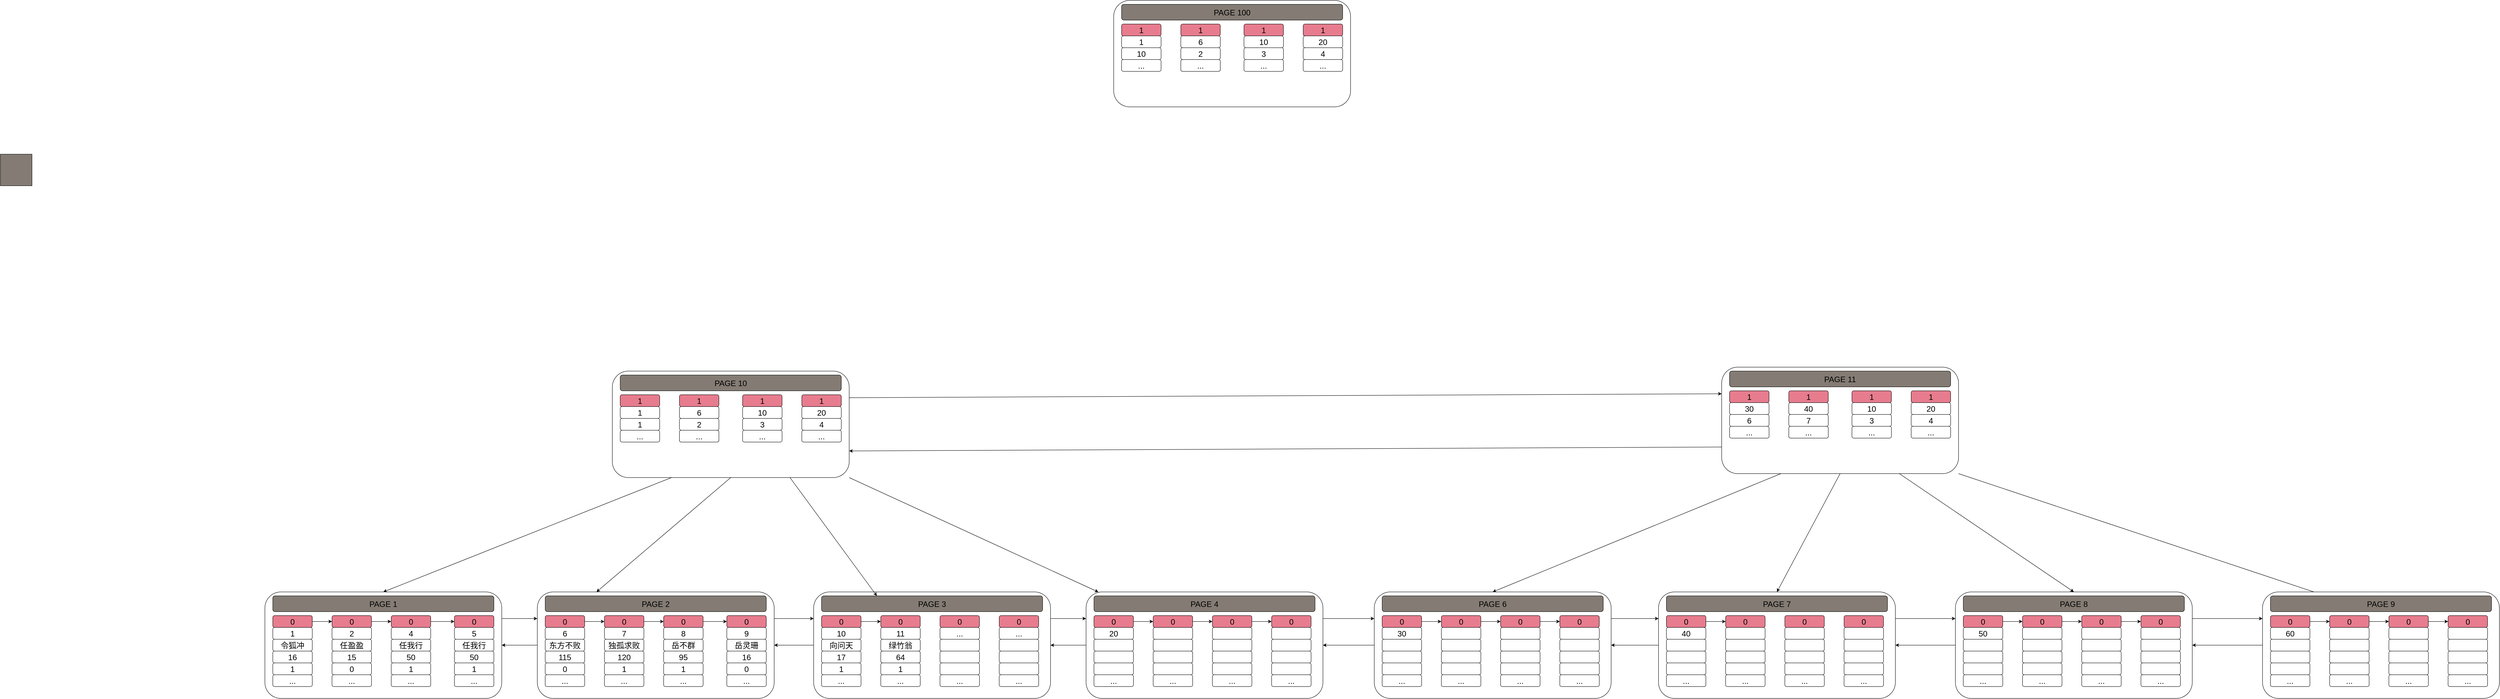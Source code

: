 <mxfile version="17.2.5" type="github">
  <diagram id="bCk3VSjHGXYge5IZA2PI" name="Page-1">
    <mxGraphModel dx="2714" dy="909" grid="1" gridSize="10" guides="1" tooltips="1" connect="1" arrows="1" fold="1" page="1" pageScale="1" pageWidth="827" pageHeight="1169" math="0" shadow="0">
      <root>
        <mxCell id="0" />
        <mxCell id="1" parent="0" />
        <mxCell id="YxF6WoEmrUpVOarDnOtX-157" style="edgeStyle=none;rounded=0;orthogonalLoop=1;jettySize=auto;html=1;exitX=1;exitY=0.25;exitDx=0;exitDy=0;entryX=0;entryY=0.25;entryDx=0;entryDy=0;fontSize=20;" edge="1" parent="1" source="R2ZKFFX12WTavuNcH5HW-38" target="YxF6WoEmrUpVOarDnOtX-80">
          <mxGeometry relative="1" as="geometry" />
        </mxCell>
        <mxCell id="R2ZKFFX12WTavuNcH5HW-38" value="" style="rounded=1;whiteSpace=wrap;html=1;fontSize=20;" parent="1" vertex="1">
          <mxGeometry x="30" y="2120" width="600" height="270" as="geometry" />
        </mxCell>
        <mxCell id="YxF6WoEmrUpVOarDnOtX-154" style="edgeStyle=none;rounded=0;orthogonalLoop=1;jettySize=auto;html=1;exitX=1;exitY=0.5;exitDx=0;exitDy=0;fontSize=20;" edge="1" parent="1" source="R2ZKFFX12WTavuNcH5HW-4" target="R2ZKFFX12WTavuNcH5HW-18">
          <mxGeometry relative="1" as="geometry" />
        </mxCell>
        <mxCell id="R2ZKFFX12WTavuNcH5HW-4" value="0" style="rounded=1;whiteSpace=wrap;html=1;fillColor=#e77c8e;fontSize=20;" parent="1" vertex="1">
          <mxGeometry x="50" y="2180" width="100" height="30" as="geometry" />
        </mxCell>
        <mxCell id="R2ZKFFX12WTavuNcH5HW-5" value="1" style="rounded=1;whiteSpace=wrap;html=1;fontSize=20;" parent="1" vertex="1">
          <mxGeometry x="50" y="2210" width="100" height="30" as="geometry" />
        </mxCell>
        <mxCell id="R2ZKFFX12WTavuNcH5HW-6" value="令狐冲" style="rounded=1;whiteSpace=wrap;html=1;fontSize=20;" parent="1" vertex="1">
          <mxGeometry x="50" y="2240" width="100" height="30" as="geometry" />
        </mxCell>
        <mxCell id="R2ZKFFX12WTavuNcH5HW-7" value="16" style="rounded=1;whiteSpace=wrap;html=1;fontSize=20;" parent="1" vertex="1">
          <mxGeometry x="50" y="2270" width="100" height="30" as="geometry" />
        </mxCell>
        <mxCell id="R2ZKFFX12WTavuNcH5HW-16" value="1" style="rounded=1;whiteSpace=wrap;html=1;fontSize=20;" parent="1" vertex="1">
          <mxGeometry x="50" y="2300" width="100" height="30" as="geometry" />
        </mxCell>
        <mxCell id="R2ZKFFX12WTavuNcH5HW-17" value="..." style="rounded=1;whiteSpace=wrap;html=1;fontSize=20;" parent="1" vertex="1">
          <mxGeometry x="50" y="2330" width="100" height="30" as="geometry" />
        </mxCell>
        <mxCell id="YxF6WoEmrUpVOarDnOtX-155" style="edgeStyle=none;rounded=0;orthogonalLoop=1;jettySize=auto;html=1;exitX=1;exitY=0.5;exitDx=0;exitDy=0;entryX=0;entryY=0.5;entryDx=0;entryDy=0;fontSize=20;" edge="1" parent="1" source="R2ZKFFX12WTavuNcH5HW-18" target="R2ZKFFX12WTavuNcH5HW-24">
          <mxGeometry relative="1" as="geometry" />
        </mxCell>
        <mxCell id="R2ZKFFX12WTavuNcH5HW-18" value="0" style="rounded=1;whiteSpace=wrap;html=1;fillColor=#e77c8e;fontSize=20;" parent="1" vertex="1">
          <mxGeometry x="200" y="2180" width="100" height="30" as="geometry" />
        </mxCell>
        <mxCell id="R2ZKFFX12WTavuNcH5HW-19" value="2" style="rounded=1;whiteSpace=wrap;html=1;fontSize=20;" parent="1" vertex="1">
          <mxGeometry x="200" y="2210" width="100" height="30" as="geometry" />
        </mxCell>
        <mxCell id="R2ZKFFX12WTavuNcH5HW-20" value="任盈盈" style="rounded=1;whiteSpace=wrap;html=1;fontSize=20;" parent="1" vertex="1">
          <mxGeometry x="200" y="2240" width="100" height="30" as="geometry" />
        </mxCell>
        <mxCell id="R2ZKFFX12WTavuNcH5HW-21" value="15" style="rounded=1;whiteSpace=wrap;html=1;fontSize=20;" parent="1" vertex="1">
          <mxGeometry x="200" y="2270" width="100" height="30" as="geometry" />
        </mxCell>
        <mxCell id="R2ZKFFX12WTavuNcH5HW-22" value="0" style="rounded=1;whiteSpace=wrap;html=1;fontSize=20;" parent="1" vertex="1">
          <mxGeometry x="200" y="2300" width="100" height="30" as="geometry" />
        </mxCell>
        <mxCell id="R2ZKFFX12WTavuNcH5HW-23" value="..." style="rounded=1;whiteSpace=wrap;html=1;fontSize=20;" parent="1" vertex="1">
          <mxGeometry x="200" y="2330" width="100" height="30" as="geometry" />
        </mxCell>
        <mxCell id="YxF6WoEmrUpVOarDnOtX-156" style="edgeStyle=none;rounded=0;orthogonalLoop=1;jettySize=auto;html=1;exitX=1;exitY=0.5;exitDx=0;exitDy=0;entryX=0;entryY=0.5;entryDx=0;entryDy=0;fontSize=20;" edge="1" parent="1" source="R2ZKFFX12WTavuNcH5HW-24" target="R2ZKFFX12WTavuNcH5HW-30">
          <mxGeometry relative="1" as="geometry" />
        </mxCell>
        <mxCell id="R2ZKFFX12WTavuNcH5HW-24" value="0" style="rounded=1;whiteSpace=wrap;html=1;fillColor=#e77c8e;fontSize=20;" parent="1" vertex="1">
          <mxGeometry x="350" y="2180" width="100" height="30" as="geometry" />
        </mxCell>
        <mxCell id="R2ZKFFX12WTavuNcH5HW-25" value="4" style="rounded=1;whiteSpace=wrap;html=1;fontSize=20;" parent="1" vertex="1">
          <mxGeometry x="350" y="2210" width="100" height="30" as="geometry" />
        </mxCell>
        <mxCell id="R2ZKFFX12WTavuNcH5HW-26" value="任我行" style="rounded=1;whiteSpace=wrap;html=1;fontSize=20;" parent="1" vertex="1">
          <mxGeometry x="350" y="2240" width="100" height="30" as="geometry" />
        </mxCell>
        <mxCell id="R2ZKFFX12WTavuNcH5HW-27" value="50" style="rounded=1;whiteSpace=wrap;html=1;fontSize=20;" parent="1" vertex="1">
          <mxGeometry x="350" y="2270" width="100" height="30" as="geometry" />
        </mxCell>
        <mxCell id="R2ZKFFX12WTavuNcH5HW-28" value="1" style="rounded=1;whiteSpace=wrap;html=1;fontSize=20;" parent="1" vertex="1">
          <mxGeometry x="350" y="2300" width="100" height="30" as="geometry" />
        </mxCell>
        <mxCell id="R2ZKFFX12WTavuNcH5HW-29" value="..." style="rounded=1;whiteSpace=wrap;html=1;fontSize=20;" parent="1" vertex="1">
          <mxGeometry x="350" y="2330" width="100" height="30" as="geometry" />
        </mxCell>
        <mxCell id="R2ZKFFX12WTavuNcH5HW-30" value="0" style="rounded=1;whiteSpace=wrap;html=1;fillColor=#e77c8e;fontSize=20;" parent="1" vertex="1">
          <mxGeometry x="510" y="2180" width="100" height="30" as="geometry" />
        </mxCell>
        <mxCell id="R2ZKFFX12WTavuNcH5HW-31" value="5" style="rounded=1;whiteSpace=wrap;html=1;fontSize=20;" parent="1" vertex="1">
          <mxGeometry x="510" y="2210" width="100" height="30" as="geometry" />
        </mxCell>
        <mxCell id="R2ZKFFX12WTavuNcH5HW-32" value="任我行" style="rounded=1;whiteSpace=wrap;html=1;fontSize=20;" parent="1" vertex="1">
          <mxGeometry x="510" y="2240" width="100" height="30" as="geometry" />
        </mxCell>
        <mxCell id="R2ZKFFX12WTavuNcH5HW-33" value="50" style="rounded=1;whiteSpace=wrap;html=1;fontSize=20;" parent="1" vertex="1">
          <mxGeometry x="510" y="2270" width="100" height="30" as="geometry" />
        </mxCell>
        <mxCell id="R2ZKFFX12WTavuNcH5HW-34" value="1" style="rounded=1;whiteSpace=wrap;html=1;fontSize=20;" parent="1" vertex="1">
          <mxGeometry x="510" y="2300" width="100" height="30" as="geometry" />
        </mxCell>
        <mxCell id="R2ZKFFX12WTavuNcH5HW-35" value="..." style="rounded=1;whiteSpace=wrap;html=1;fontSize=20;" parent="1" vertex="1">
          <mxGeometry x="510" y="2330" width="100" height="30" as="geometry" />
        </mxCell>
        <mxCell id="R2ZKFFX12WTavuNcH5HW-39" value="&lt;font style=&quot;font-size: 20px;&quot;&gt;PAGE 1&lt;/font&gt;" style="rounded=1;whiteSpace=wrap;html=1;fillColor=#de1c31;fontSize=20;" parent="1" vertex="1">
          <mxGeometry x="50" y="2130" width="560" height="40" as="geometry" />
        </mxCell>
        <mxCell id="YxF6WoEmrUpVOarDnOtX-158" style="edgeStyle=none;rounded=0;orthogonalLoop=1;jettySize=auto;html=1;exitX=0;exitY=0.5;exitDx=0;exitDy=0;entryX=1;entryY=0.5;entryDx=0;entryDy=0;fontSize=20;" edge="1" parent="1" source="YxF6WoEmrUpVOarDnOtX-80" target="R2ZKFFX12WTavuNcH5HW-38">
          <mxGeometry relative="1" as="geometry" />
        </mxCell>
        <mxCell id="YxF6WoEmrUpVOarDnOtX-162" style="edgeStyle=none;rounded=0;orthogonalLoop=1;jettySize=auto;html=1;exitX=1;exitY=0.25;exitDx=0;exitDy=0;entryX=0;entryY=0.25;entryDx=0;entryDy=0;fontSize=20;" edge="1" parent="1" source="YxF6WoEmrUpVOarDnOtX-80" target="YxF6WoEmrUpVOarDnOtX-107">
          <mxGeometry relative="1" as="geometry" />
        </mxCell>
        <mxCell id="YxF6WoEmrUpVOarDnOtX-80" value="" style="rounded=1;whiteSpace=wrap;html=1;fontSize=20;" vertex="1" parent="1">
          <mxGeometry x="720" y="2120" width="600" height="270" as="geometry" />
        </mxCell>
        <mxCell id="YxF6WoEmrUpVOarDnOtX-159" style="edgeStyle=none;rounded=0;orthogonalLoop=1;jettySize=auto;html=1;exitX=1;exitY=0.5;exitDx=0;exitDy=0;entryX=0;entryY=0.5;entryDx=0;entryDy=0;fontSize=20;" edge="1" parent="1" source="YxF6WoEmrUpVOarDnOtX-81" target="YxF6WoEmrUpVOarDnOtX-87">
          <mxGeometry relative="1" as="geometry" />
        </mxCell>
        <mxCell id="YxF6WoEmrUpVOarDnOtX-81" value="0" style="rounded=1;whiteSpace=wrap;html=1;fillColor=#e77c8e;fontSize=20;" vertex="1" parent="1">
          <mxGeometry x="740" y="2180" width="100" height="30" as="geometry" />
        </mxCell>
        <mxCell id="YxF6WoEmrUpVOarDnOtX-82" value="6" style="rounded=1;whiteSpace=wrap;html=1;fontSize=20;" vertex="1" parent="1">
          <mxGeometry x="740" y="2210" width="100" height="30" as="geometry" />
        </mxCell>
        <mxCell id="YxF6WoEmrUpVOarDnOtX-83" value="东方不败" style="rounded=1;whiteSpace=wrap;html=1;fontSize=20;" vertex="1" parent="1">
          <mxGeometry x="740" y="2240" width="100" height="30" as="geometry" />
        </mxCell>
        <mxCell id="YxF6WoEmrUpVOarDnOtX-84" value="115" style="rounded=1;whiteSpace=wrap;html=1;fontSize=20;" vertex="1" parent="1">
          <mxGeometry x="740" y="2270" width="100" height="30" as="geometry" />
        </mxCell>
        <mxCell id="YxF6WoEmrUpVOarDnOtX-85" value="0" style="rounded=1;whiteSpace=wrap;html=1;fontSize=20;" vertex="1" parent="1">
          <mxGeometry x="740" y="2300" width="100" height="30" as="geometry" />
        </mxCell>
        <mxCell id="YxF6WoEmrUpVOarDnOtX-86" value="..." style="rounded=1;whiteSpace=wrap;html=1;fontSize=20;" vertex="1" parent="1">
          <mxGeometry x="740" y="2330" width="100" height="30" as="geometry" />
        </mxCell>
        <mxCell id="YxF6WoEmrUpVOarDnOtX-160" style="edgeStyle=none;rounded=0;orthogonalLoop=1;jettySize=auto;html=1;exitX=1;exitY=0.5;exitDx=0;exitDy=0;fontSize=20;" edge="1" parent="1" source="YxF6WoEmrUpVOarDnOtX-87" target="YxF6WoEmrUpVOarDnOtX-93">
          <mxGeometry relative="1" as="geometry" />
        </mxCell>
        <mxCell id="YxF6WoEmrUpVOarDnOtX-87" value="0" style="rounded=1;whiteSpace=wrap;html=1;fillColor=#e77c8e;fontSize=20;" vertex="1" parent="1">
          <mxGeometry x="890" y="2180" width="100" height="30" as="geometry" />
        </mxCell>
        <mxCell id="YxF6WoEmrUpVOarDnOtX-88" value="7" style="rounded=1;whiteSpace=wrap;html=1;fontSize=20;" vertex="1" parent="1">
          <mxGeometry x="890" y="2210" width="100" height="30" as="geometry" />
        </mxCell>
        <mxCell id="YxF6WoEmrUpVOarDnOtX-89" value="独孤求败" style="rounded=1;whiteSpace=wrap;html=1;fontSize=20;" vertex="1" parent="1">
          <mxGeometry x="890" y="2240" width="100" height="30" as="geometry" />
        </mxCell>
        <mxCell id="YxF6WoEmrUpVOarDnOtX-90" value="120" style="rounded=1;whiteSpace=wrap;html=1;fontSize=20;" vertex="1" parent="1">
          <mxGeometry x="890" y="2270" width="100" height="30" as="geometry" />
        </mxCell>
        <mxCell id="YxF6WoEmrUpVOarDnOtX-91" value="1" style="rounded=1;whiteSpace=wrap;html=1;fontSize=20;" vertex="1" parent="1">
          <mxGeometry x="890" y="2300" width="100" height="30" as="geometry" />
        </mxCell>
        <mxCell id="YxF6WoEmrUpVOarDnOtX-92" value="..." style="rounded=1;whiteSpace=wrap;html=1;fontSize=20;" vertex="1" parent="1">
          <mxGeometry x="890" y="2330" width="100" height="30" as="geometry" />
        </mxCell>
        <mxCell id="YxF6WoEmrUpVOarDnOtX-161" style="edgeStyle=none;rounded=0;orthogonalLoop=1;jettySize=auto;html=1;exitX=1;exitY=0.5;exitDx=0;exitDy=0;entryX=0;entryY=0.5;entryDx=0;entryDy=0;fontSize=20;" edge="1" parent="1" source="YxF6WoEmrUpVOarDnOtX-93" target="YxF6WoEmrUpVOarDnOtX-99">
          <mxGeometry relative="1" as="geometry" />
        </mxCell>
        <mxCell id="YxF6WoEmrUpVOarDnOtX-93" value="0" style="rounded=1;whiteSpace=wrap;html=1;fillColor=#e77c8e;fontSize=20;" vertex="1" parent="1">
          <mxGeometry x="1040" y="2180" width="100" height="30" as="geometry" />
        </mxCell>
        <mxCell id="YxF6WoEmrUpVOarDnOtX-94" value="8" style="rounded=1;whiteSpace=wrap;html=1;fontSize=20;" vertex="1" parent="1">
          <mxGeometry x="1040" y="2210" width="100" height="30" as="geometry" />
        </mxCell>
        <mxCell id="YxF6WoEmrUpVOarDnOtX-95" value="岳不群" style="rounded=1;whiteSpace=wrap;html=1;fontSize=20;" vertex="1" parent="1">
          <mxGeometry x="1040" y="2240" width="100" height="30" as="geometry" />
        </mxCell>
        <mxCell id="YxF6WoEmrUpVOarDnOtX-96" value="95" style="rounded=1;whiteSpace=wrap;html=1;fontSize=20;" vertex="1" parent="1">
          <mxGeometry x="1040" y="2270" width="100" height="30" as="geometry" />
        </mxCell>
        <mxCell id="YxF6WoEmrUpVOarDnOtX-97" value="1" style="rounded=1;whiteSpace=wrap;html=1;fontSize=20;" vertex="1" parent="1">
          <mxGeometry x="1040" y="2300" width="100" height="30" as="geometry" />
        </mxCell>
        <mxCell id="YxF6WoEmrUpVOarDnOtX-98" value="..." style="rounded=1;whiteSpace=wrap;html=1;fontSize=20;" vertex="1" parent="1">
          <mxGeometry x="1040" y="2330" width="100" height="30" as="geometry" />
        </mxCell>
        <mxCell id="YxF6WoEmrUpVOarDnOtX-99" value="0" style="rounded=1;whiteSpace=wrap;html=1;fillColor=#e77c8e;fontSize=20;" vertex="1" parent="1">
          <mxGeometry x="1200" y="2180" width="100" height="30" as="geometry" />
        </mxCell>
        <mxCell id="YxF6WoEmrUpVOarDnOtX-100" value="9" style="rounded=1;whiteSpace=wrap;html=1;fontSize=20;" vertex="1" parent="1">
          <mxGeometry x="1200" y="2210" width="100" height="30" as="geometry" />
        </mxCell>
        <mxCell id="YxF6WoEmrUpVOarDnOtX-101" value="岳灵珊" style="rounded=1;whiteSpace=wrap;html=1;fontSize=20;" vertex="1" parent="1">
          <mxGeometry x="1200" y="2240" width="100" height="30" as="geometry" />
        </mxCell>
        <mxCell id="YxF6WoEmrUpVOarDnOtX-102" value="16" style="rounded=1;whiteSpace=wrap;html=1;fontSize=20;" vertex="1" parent="1">
          <mxGeometry x="1200" y="2270" width="100" height="30" as="geometry" />
        </mxCell>
        <mxCell id="YxF6WoEmrUpVOarDnOtX-103" value="0" style="rounded=1;whiteSpace=wrap;html=1;fontSize=20;" vertex="1" parent="1">
          <mxGeometry x="1200" y="2300" width="100" height="30" as="geometry" />
        </mxCell>
        <mxCell id="YxF6WoEmrUpVOarDnOtX-104" value="..." style="rounded=1;whiteSpace=wrap;html=1;fontSize=20;" vertex="1" parent="1">
          <mxGeometry x="1200" y="2330" width="100" height="30" as="geometry" />
        </mxCell>
        <mxCell id="YxF6WoEmrUpVOarDnOtX-105" value="&lt;font style=&quot;font-size: 20px;&quot;&gt;PAGE 2&lt;/font&gt;" style="rounded=1;whiteSpace=wrap;html=1;fillColor=#847c74;fontSize=20;" vertex="1" parent="1">
          <mxGeometry x="740" y="2130" width="560" height="40" as="geometry" />
        </mxCell>
        <mxCell id="YxF6WoEmrUpVOarDnOtX-106" value="&lt;font style=&quot;font-size: 20px;&quot;&gt;PAGE 1&lt;/font&gt;" style="rounded=1;whiteSpace=wrap;html=1;fillColor=#847c74;fontSize=20;" vertex="1" parent="1">
          <mxGeometry x="50" y="2130" width="560" height="40" as="geometry" />
        </mxCell>
        <mxCell id="YxF6WoEmrUpVOarDnOtX-163" style="edgeStyle=none;rounded=0;orthogonalLoop=1;jettySize=auto;html=1;exitX=0;exitY=0.5;exitDx=0;exitDy=0;entryX=1;entryY=0.5;entryDx=0;entryDy=0;fontSize=20;" edge="1" parent="1" source="YxF6WoEmrUpVOarDnOtX-107" target="YxF6WoEmrUpVOarDnOtX-80">
          <mxGeometry relative="1" as="geometry" />
        </mxCell>
        <mxCell id="YxF6WoEmrUpVOarDnOtX-409" style="edgeStyle=none;rounded=0;orthogonalLoop=1;jettySize=auto;html=1;exitX=1;exitY=0.25;exitDx=0;exitDy=0;entryX=0;entryY=0.25;entryDx=0;entryDy=0;fontSize=20;" edge="1" parent="1" source="YxF6WoEmrUpVOarDnOtX-107" target="YxF6WoEmrUpVOarDnOtX-225">
          <mxGeometry relative="1" as="geometry" />
        </mxCell>
        <mxCell id="YxF6WoEmrUpVOarDnOtX-107" value="" style="rounded=1;whiteSpace=wrap;html=1;fontSize=20;" vertex="1" parent="1">
          <mxGeometry x="1420" y="2120" width="600" height="270" as="geometry" />
        </mxCell>
        <mxCell id="YxF6WoEmrUpVOarDnOtX-164" style="edgeStyle=none;rounded=0;orthogonalLoop=1;jettySize=auto;html=1;exitX=1;exitY=0.5;exitDx=0;exitDy=0;fontSize=20;" edge="1" parent="1" source="YxF6WoEmrUpVOarDnOtX-108" target="YxF6WoEmrUpVOarDnOtX-114">
          <mxGeometry relative="1" as="geometry" />
        </mxCell>
        <mxCell id="YxF6WoEmrUpVOarDnOtX-108" value="0" style="rounded=1;whiteSpace=wrap;html=1;fillColor=#e77c8e;fontSize=20;" vertex="1" parent="1">
          <mxGeometry x="1440" y="2180" width="100" height="30" as="geometry" />
        </mxCell>
        <mxCell id="YxF6WoEmrUpVOarDnOtX-109" value="10" style="rounded=1;whiteSpace=wrap;html=1;fontSize=20;" vertex="1" parent="1">
          <mxGeometry x="1440" y="2210" width="100" height="30" as="geometry" />
        </mxCell>
        <mxCell id="YxF6WoEmrUpVOarDnOtX-110" value="向问天" style="rounded=1;whiteSpace=wrap;html=1;fontSize=20;" vertex="1" parent="1">
          <mxGeometry x="1440" y="2240" width="100" height="30" as="geometry" />
        </mxCell>
        <mxCell id="YxF6WoEmrUpVOarDnOtX-111" value="17" style="rounded=1;whiteSpace=wrap;html=1;fontSize=20;" vertex="1" parent="1">
          <mxGeometry x="1440" y="2270" width="100" height="30" as="geometry" />
        </mxCell>
        <mxCell id="YxF6WoEmrUpVOarDnOtX-112" value="1" style="rounded=1;whiteSpace=wrap;html=1;fontSize=20;" vertex="1" parent="1">
          <mxGeometry x="1440" y="2300" width="100" height="30" as="geometry" />
        </mxCell>
        <mxCell id="YxF6WoEmrUpVOarDnOtX-113" value="..." style="rounded=1;whiteSpace=wrap;html=1;fontSize=20;" vertex="1" parent="1">
          <mxGeometry x="1440" y="2330" width="100" height="30" as="geometry" />
        </mxCell>
        <mxCell id="YxF6WoEmrUpVOarDnOtX-114" value="0" style="rounded=1;whiteSpace=wrap;html=1;fillColor=#e77c8e;fontSize=20;" vertex="1" parent="1">
          <mxGeometry x="1590" y="2180" width="100" height="30" as="geometry" />
        </mxCell>
        <mxCell id="YxF6WoEmrUpVOarDnOtX-115" value="11" style="rounded=1;whiteSpace=wrap;html=1;fontSize=20;" vertex="1" parent="1">
          <mxGeometry x="1590" y="2210" width="100" height="30" as="geometry" />
        </mxCell>
        <mxCell id="YxF6WoEmrUpVOarDnOtX-116" value="绿竹翁" style="rounded=1;whiteSpace=wrap;html=1;fontSize=20;" vertex="1" parent="1">
          <mxGeometry x="1590" y="2240" width="100" height="30" as="geometry" />
        </mxCell>
        <mxCell id="YxF6WoEmrUpVOarDnOtX-117" value="64" style="rounded=1;whiteSpace=wrap;html=1;fontSize=20;" vertex="1" parent="1">
          <mxGeometry x="1590" y="2270" width="100" height="30" as="geometry" />
        </mxCell>
        <mxCell id="YxF6WoEmrUpVOarDnOtX-118" value="1" style="rounded=1;whiteSpace=wrap;html=1;fontSize=20;" vertex="1" parent="1">
          <mxGeometry x="1590" y="2300" width="100" height="30" as="geometry" />
        </mxCell>
        <mxCell id="YxF6WoEmrUpVOarDnOtX-119" value="..." style="rounded=1;whiteSpace=wrap;html=1;fontSize=20;" vertex="1" parent="1">
          <mxGeometry x="1590" y="2330" width="100" height="30" as="geometry" />
        </mxCell>
        <mxCell id="YxF6WoEmrUpVOarDnOtX-132" value="&lt;font style=&quot;font-size: 20px;&quot;&gt;PAGE 3&lt;/font&gt;" style="rounded=1;whiteSpace=wrap;html=1;fillColor=#847c74;fontSize=20;" vertex="1" parent="1">
          <mxGeometry x="1440" y="2130" width="560" height="40" as="geometry" />
        </mxCell>
        <mxCell id="YxF6WoEmrUpVOarDnOtX-134" value="" style="whiteSpace=wrap;html=1;aspect=fixed;fillColor=#847c74;fontSize=20;" vertex="1" parent="1">
          <mxGeometry x="-640" y="1010" width="80" height="80" as="geometry" />
        </mxCell>
        <mxCell id="YxF6WoEmrUpVOarDnOtX-149" style="rounded=0;orthogonalLoop=1;jettySize=auto;html=1;exitX=0.25;exitY=1;exitDx=0;exitDy=0;entryX=0.5;entryY=0;entryDx=0;entryDy=0;fontSize=20;" edge="1" parent="1" source="YxF6WoEmrUpVOarDnOtX-135" target="R2ZKFFX12WTavuNcH5HW-38">
          <mxGeometry relative="1" as="geometry" />
        </mxCell>
        <mxCell id="YxF6WoEmrUpVOarDnOtX-150" style="edgeStyle=none;rounded=0;orthogonalLoop=1;jettySize=auto;html=1;exitX=0.5;exitY=1;exitDx=0;exitDy=0;entryX=0.25;entryY=0;entryDx=0;entryDy=0;fontSize=20;" edge="1" parent="1" source="YxF6WoEmrUpVOarDnOtX-135" target="YxF6WoEmrUpVOarDnOtX-80">
          <mxGeometry relative="1" as="geometry" />
        </mxCell>
        <mxCell id="YxF6WoEmrUpVOarDnOtX-151" style="edgeStyle=none;rounded=0;orthogonalLoop=1;jettySize=auto;html=1;exitX=0.75;exitY=1;exitDx=0;exitDy=0;entryX=0.25;entryY=0;entryDx=0;entryDy=0;fontSize=20;" edge="1" parent="1" source="YxF6WoEmrUpVOarDnOtX-135" target="YxF6WoEmrUpVOarDnOtX-132">
          <mxGeometry relative="1" as="geometry" />
        </mxCell>
        <mxCell id="YxF6WoEmrUpVOarDnOtX-343" style="edgeStyle=none;rounded=0;orthogonalLoop=1;jettySize=auto;html=1;exitX=1;exitY=1;exitDx=0;exitDy=0;entryX=0.052;entryY=0.001;entryDx=0;entryDy=0;entryPerimeter=0;fontSize=20;" edge="1" parent="1" source="YxF6WoEmrUpVOarDnOtX-135" target="YxF6WoEmrUpVOarDnOtX-225">
          <mxGeometry relative="1" as="geometry" />
        </mxCell>
        <mxCell id="YxF6WoEmrUpVOarDnOtX-428" style="edgeStyle=none;rounded=0;orthogonalLoop=1;jettySize=auto;html=1;exitX=1;exitY=0.25;exitDx=0;exitDy=0;entryX=0;entryY=0.25;entryDx=0;entryDy=0;fontSize=20;" edge="1" parent="1" source="YxF6WoEmrUpVOarDnOtX-135" target="YxF6WoEmrUpVOarDnOtX-323">
          <mxGeometry relative="1" as="geometry" />
        </mxCell>
        <mxCell id="YxF6WoEmrUpVOarDnOtX-135" value="" style="rounded=1;whiteSpace=wrap;html=1;fontSize=20;" vertex="1" parent="1">
          <mxGeometry x="910" y="1560" width="600" height="270" as="geometry" />
        </mxCell>
        <mxCell id="YxF6WoEmrUpVOarDnOtX-136" value="1" style="rounded=1;whiteSpace=wrap;html=1;fillColor=#e77c8e;fontSize=20;" vertex="1" parent="1">
          <mxGeometry x="930" y="1620" width="100" height="30" as="geometry" />
        </mxCell>
        <mxCell id="YxF6WoEmrUpVOarDnOtX-137" value="1" style="rounded=1;whiteSpace=wrap;html=1;fontSize=20;" vertex="1" parent="1">
          <mxGeometry x="930" y="1650" width="100" height="30" as="geometry" />
        </mxCell>
        <mxCell id="YxF6WoEmrUpVOarDnOtX-138" value="1" style="rounded=1;whiteSpace=wrap;html=1;fontSize=20;" vertex="1" parent="1">
          <mxGeometry x="930" y="1680" width="100" height="30" as="geometry" />
        </mxCell>
        <mxCell id="YxF6WoEmrUpVOarDnOtX-141" value="..." style="rounded=1;whiteSpace=wrap;html=1;fontSize=20;" vertex="1" parent="1">
          <mxGeometry x="930" y="1710" width="100" height="30" as="geometry" />
        </mxCell>
        <mxCell id="YxF6WoEmrUpVOarDnOtX-142" value="1" style="rounded=1;whiteSpace=wrap;html=1;fillColor=#e77c8e;fontSize=20;" vertex="1" parent="1">
          <mxGeometry x="1080" y="1620" width="100" height="30" as="geometry" />
        </mxCell>
        <mxCell id="YxF6WoEmrUpVOarDnOtX-143" value="6" style="rounded=1;whiteSpace=wrap;html=1;fontSize=20;" vertex="1" parent="1">
          <mxGeometry x="1080" y="1650" width="100" height="30" as="geometry" />
        </mxCell>
        <mxCell id="YxF6WoEmrUpVOarDnOtX-144" value="2" style="rounded=1;whiteSpace=wrap;html=1;fontSize=20;" vertex="1" parent="1">
          <mxGeometry x="1080" y="1680" width="100" height="30" as="geometry" />
        </mxCell>
        <mxCell id="YxF6WoEmrUpVOarDnOtX-147" value="..." style="rounded=1;whiteSpace=wrap;html=1;fontSize=20;" vertex="1" parent="1">
          <mxGeometry x="1080" y="1710" width="100" height="30" as="geometry" />
        </mxCell>
        <mxCell id="YxF6WoEmrUpVOarDnOtX-148" value="&lt;font style=&quot;font-size: 20px;&quot;&gt;PAGE 10&lt;/font&gt;" style="rounded=1;whiteSpace=wrap;html=1;fillColor=#847c74;fontSize=20;" vertex="1" parent="1">
          <mxGeometry x="930" y="1570" width="560" height="40" as="geometry" />
        </mxCell>
        <mxCell id="YxF6WoEmrUpVOarDnOtX-166" value="..." style="rounded=1;whiteSpace=wrap;html=1;fontSize=20;" vertex="1" parent="1">
          <mxGeometry x="1080" y="1710" width="100" height="30" as="geometry" />
        </mxCell>
        <mxCell id="YxF6WoEmrUpVOarDnOtX-167" value="6" style="rounded=1;whiteSpace=wrap;html=1;fontSize=20;" vertex="1" parent="1">
          <mxGeometry x="1080" y="1650" width="100" height="30" as="geometry" />
        </mxCell>
        <mxCell id="YxF6WoEmrUpVOarDnOtX-170" value="1" style="rounded=1;whiteSpace=wrap;html=1;fillColor=#e77c8e;fontSize=20;" vertex="1" parent="1">
          <mxGeometry x="1240" y="1620" width="100" height="30" as="geometry" />
        </mxCell>
        <mxCell id="YxF6WoEmrUpVOarDnOtX-171" value="3" style="rounded=1;whiteSpace=wrap;html=1;fontSize=20;" vertex="1" parent="1">
          <mxGeometry x="1240" y="1680" width="100" height="30" as="geometry" />
        </mxCell>
        <mxCell id="YxF6WoEmrUpVOarDnOtX-172" value="..." style="rounded=1;whiteSpace=wrap;html=1;fontSize=20;" vertex="1" parent="1">
          <mxGeometry x="1240" y="1710" width="100" height="30" as="geometry" />
        </mxCell>
        <mxCell id="YxF6WoEmrUpVOarDnOtX-173" value="10" style="rounded=1;whiteSpace=wrap;html=1;fontSize=20;" vertex="1" parent="1">
          <mxGeometry x="1240" y="1650" width="100" height="30" as="geometry" />
        </mxCell>
        <mxCell id="YxF6WoEmrUpVOarDnOtX-189" style="edgeStyle=none;rounded=0;orthogonalLoop=1;jettySize=auto;html=1;exitX=0.75;exitY=1;exitDx=0;exitDy=0;fontSize=20;" edge="1" parent="1" source="YxF6WoEmrUpVOarDnOtX-118" target="YxF6WoEmrUpVOarDnOtX-118">
          <mxGeometry relative="1" as="geometry" />
        </mxCell>
        <mxCell id="YxF6WoEmrUpVOarDnOtX-190" style="edgeStyle=none;rounded=0;orthogonalLoop=1;jettySize=auto;html=1;exitX=0.75;exitY=1;exitDx=0;exitDy=0;fontSize=20;" edge="1" parent="1">
          <mxGeometry relative="1" as="geometry">
            <mxPoint x="1665" y="2330" as="sourcePoint" />
            <mxPoint x="1665" y="2330" as="targetPoint" />
          </mxGeometry>
        </mxCell>
        <mxCell id="YxF6WoEmrUpVOarDnOtX-191" value="64" style="rounded=1;whiteSpace=wrap;html=1;fontSize=20;" vertex="1" parent="1">
          <mxGeometry x="1590" y="2270" width="100" height="30" as="geometry" />
        </mxCell>
        <mxCell id="YxF6WoEmrUpVOarDnOtX-201" value="0" style="rounded=1;whiteSpace=wrap;html=1;fillColor=#e77c8e;fontSize=20;" vertex="1" parent="1">
          <mxGeometry x="1740" y="2180" width="100" height="30" as="geometry" />
        </mxCell>
        <mxCell id="YxF6WoEmrUpVOarDnOtX-202" value="..." style="rounded=1;whiteSpace=wrap;html=1;fontSize=20;" vertex="1" parent="1">
          <mxGeometry x="1740" y="2210" width="100" height="30" as="geometry" />
        </mxCell>
        <mxCell id="YxF6WoEmrUpVOarDnOtX-203" value="&amp;nbsp;" style="rounded=1;whiteSpace=wrap;html=1;fontSize=20;" vertex="1" parent="1">
          <mxGeometry x="1740" y="2240" width="100" height="30" as="geometry" />
        </mxCell>
        <mxCell id="YxF6WoEmrUpVOarDnOtX-204" value="&amp;nbsp;" style="rounded=1;whiteSpace=wrap;html=1;fontSize=20;" vertex="1" parent="1">
          <mxGeometry x="1740" y="2300" width="100" height="30" as="geometry" />
        </mxCell>
        <mxCell id="YxF6WoEmrUpVOarDnOtX-205" value="..." style="rounded=1;whiteSpace=wrap;html=1;fontSize=20;" vertex="1" parent="1">
          <mxGeometry x="1740" y="2330" width="100" height="30" as="geometry" />
        </mxCell>
        <mxCell id="YxF6WoEmrUpVOarDnOtX-206" value="&amp;nbsp;" style="rounded=1;whiteSpace=wrap;html=1;fontSize=20;" vertex="1" parent="1">
          <mxGeometry x="1740" y="2270" width="100" height="30" as="geometry" />
        </mxCell>
        <mxCell id="YxF6WoEmrUpVOarDnOtX-219" value="0" style="rounded=1;whiteSpace=wrap;html=1;fillColor=#e77c8e;fontSize=20;" vertex="1" parent="1">
          <mxGeometry x="1890" y="2180" width="100" height="30" as="geometry" />
        </mxCell>
        <mxCell id="YxF6WoEmrUpVOarDnOtX-220" value="..." style="rounded=1;whiteSpace=wrap;html=1;fontSize=20;" vertex="1" parent="1">
          <mxGeometry x="1890" y="2210" width="100" height="30" as="geometry" />
        </mxCell>
        <mxCell id="YxF6WoEmrUpVOarDnOtX-221" value="&amp;nbsp;" style="rounded=1;whiteSpace=wrap;html=1;fontSize=20;" vertex="1" parent="1">
          <mxGeometry x="1890" y="2240" width="100" height="30" as="geometry" />
        </mxCell>
        <mxCell id="YxF6WoEmrUpVOarDnOtX-222" value="&amp;nbsp;" style="rounded=1;whiteSpace=wrap;html=1;fontSize=20;" vertex="1" parent="1">
          <mxGeometry x="1890" y="2300" width="100" height="30" as="geometry" />
        </mxCell>
        <mxCell id="YxF6WoEmrUpVOarDnOtX-223" value="..." style="rounded=1;whiteSpace=wrap;html=1;fontSize=20;" vertex="1" parent="1">
          <mxGeometry x="1890" y="2330" width="100" height="30" as="geometry" />
        </mxCell>
        <mxCell id="YxF6WoEmrUpVOarDnOtX-224" value="&amp;nbsp;" style="rounded=1;whiteSpace=wrap;html=1;fontSize=20;" vertex="1" parent="1">
          <mxGeometry x="1890" y="2270" width="100" height="30" as="geometry" />
        </mxCell>
        <mxCell id="YxF6WoEmrUpVOarDnOtX-413" style="edgeStyle=none;rounded=0;orthogonalLoop=1;jettySize=auto;html=1;exitX=0;exitY=0.5;exitDx=0;exitDy=0;entryX=1;entryY=0.5;entryDx=0;entryDy=0;fontSize=20;" edge="1" parent="1" source="YxF6WoEmrUpVOarDnOtX-225" target="YxF6WoEmrUpVOarDnOtX-107">
          <mxGeometry relative="1" as="geometry" />
        </mxCell>
        <mxCell id="YxF6WoEmrUpVOarDnOtX-414" style="edgeStyle=none;rounded=0;orthogonalLoop=1;jettySize=auto;html=1;exitX=1;exitY=0.25;exitDx=0;exitDy=0;entryX=0;entryY=0.25;entryDx=0;entryDy=0;fontSize=20;" edge="1" parent="1" source="YxF6WoEmrUpVOarDnOtX-225" target="YxF6WoEmrUpVOarDnOtX-256">
          <mxGeometry relative="1" as="geometry" />
        </mxCell>
        <mxCell id="YxF6WoEmrUpVOarDnOtX-225" value="" style="rounded=1;whiteSpace=wrap;html=1;fontSize=20;" vertex="1" parent="1">
          <mxGeometry x="2110" y="2120" width="600" height="270" as="geometry" />
        </mxCell>
        <mxCell id="YxF6WoEmrUpVOarDnOtX-226" style="edgeStyle=none;rounded=0;orthogonalLoop=1;jettySize=auto;html=1;exitX=1;exitY=0.5;exitDx=0;exitDy=0;fontSize=20;" edge="1" parent="1" source="YxF6WoEmrUpVOarDnOtX-227" target="YxF6WoEmrUpVOarDnOtX-233">
          <mxGeometry relative="1" as="geometry" />
        </mxCell>
        <mxCell id="YxF6WoEmrUpVOarDnOtX-227" value="0" style="rounded=1;whiteSpace=wrap;html=1;fillColor=#e77c8e;fontSize=20;" vertex="1" parent="1">
          <mxGeometry x="2130" y="2180" width="100" height="30" as="geometry" />
        </mxCell>
        <mxCell id="YxF6WoEmrUpVOarDnOtX-228" value="20" style="rounded=1;whiteSpace=wrap;html=1;fontSize=20;" vertex="1" parent="1">
          <mxGeometry x="2130" y="2210" width="100" height="30" as="geometry" />
        </mxCell>
        <mxCell id="YxF6WoEmrUpVOarDnOtX-229" value="" style="rounded=1;whiteSpace=wrap;html=1;fontSize=20;" vertex="1" parent="1">
          <mxGeometry x="2130" y="2240" width="100" height="30" as="geometry" />
        </mxCell>
        <mxCell id="YxF6WoEmrUpVOarDnOtX-230" value="" style="rounded=1;whiteSpace=wrap;html=1;fontSize=20;" vertex="1" parent="1">
          <mxGeometry x="2130" y="2270" width="100" height="30" as="geometry" />
        </mxCell>
        <mxCell id="YxF6WoEmrUpVOarDnOtX-231" value="" style="rounded=1;whiteSpace=wrap;html=1;fontSize=20;" vertex="1" parent="1">
          <mxGeometry x="2130" y="2300" width="100" height="30" as="geometry" />
        </mxCell>
        <mxCell id="YxF6WoEmrUpVOarDnOtX-232" value="..." style="rounded=1;whiteSpace=wrap;html=1;fontSize=20;" vertex="1" parent="1">
          <mxGeometry x="2130" y="2330" width="100" height="30" as="geometry" />
        </mxCell>
        <mxCell id="YxF6WoEmrUpVOarDnOtX-410" style="edgeStyle=none;rounded=0;orthogonalLoop=1;jettySize=auto;html=1;exitX=1;exitY=0.5;exitDx=0;exitDy=0;fontSize=20;" edge="1" parent="1" source="YxF6WoEmrUpVOarDnOtX-233" target="YxF6WoEmrUpVOarDnOtX-243">
          <mxGeometry relative="1" as="geometry" />
        </mxCell>
        <mxCell id="YxF6WoEmrUpVOarDnOtX-233" value="0" style="rounded=1;whiteSpace=wrap;html=1;fillColor=#e77c8e;fontSize=20;" vertex="1" parent="1">
          <mxGeometry x="2280" y="2180" width="100" height="30" as="geometry" />
        </mxCell>
        <mxCell id="YxF6WoEmrUpVOarDnOtX-234" value="" style="rounded=1;whiteSpace=wrap;html=1;fontSize=20;" vertex="1" parent="1">
          <mxGeometry x="2280" y="2210" width="100" height="30" as="geometry" />
        </mxCell>
        <mxCell id="YxF6WoEmrUpVOarDnOtX-235" value="" style="rounded=1;whiteSpace=wrap;html=1;fontSize=20;" vertex="1" parent="1">
          <mxGeometry x="2280" y="2240" width="100" height="30" as="geometry" />
        </mxCell>
        <mxCell id="YxF6WoEmrUpVOarDnOtX-236" value="64" style="rounded=1;whiteSpace=wrap;html=1;fontSize=20;" vertex="1" parent="1">
          <mxGeometry x="2280" y="2270" width="100" height="30" as="geometry" />
        </mxCell>
        <mxCell id="YxF6WoEmrUpVOarDnOtX-237" value="" style="rounded=1;whiteSpace=wrap;html=1;fontSize=20;" vertex="1" parent="1">
          <mxGeometry x="2280" y="2300" width="100" height="30" as="geometry" />
        </mxCell>
        <mxCell id="YxF6WoEmrUpVOarDnOtX-238" value="..." style="rounded=1;whiteSpace=wrap;html=1;fontSize=20;" vertex="1" parent="1">
          <mxGeometry x="2280" y="2330" width="100" height="30" as="geometry" />
        </mxCell>
        <mxCell id="YxF6WoEmrUpVOarDnOtX-239" value="&lt;font style=&quot;font-size: 20px&quot;&gt;PAGE 4&lt;/font&gt;" style="rounded=1;whiteSpace=wrap;html=1;fillColor=#847c74;fontSize=20;" vertex="1" parent="1">
          <mxGeometry x="2130" y="2130" width="560" height="40" as="geometry" />
        </mxCell>
        <mxCell id="YxF6WoEmrUpVOarDnOtX-240" style="edgeStyle=none;rounded=0;orthogonalLoop=1;jettySize=auto;html=1;exitX=0.75;exitY=1;exitDx=0;exitDy=0;fontSize=20;" edge="1" parent="1" source="YxF6WoEmrUpVOarDnOtX-237" target="YxF6WoEmrUpVOarDnOtX-237">
          <mxGeometry relative="1" as="geometry" />
        </mxCell>
        <mxCell id="YxF6WoEmrUpVOarDnOtX-241" style="edgeStyle=none;rounded=0;orthogonalLoop=1;jettySize=auto;html=1;exitX=0.75;exitY=1;exitDx=0;exitDy=0;fontSize=20;" edge="1" parent="1">
          <mxGeometry relative="1" as="geometry">
            <mxPoint x="2355" y="2330" as="sourcePoint" />
            <mxPoint x="2355" y="2330" as="targetPoint" />
          </mxGeometry>
        </mxCell>
        <mxCell id="YxF6WoEmrUpVOarDnOtX-242" value="" style="rounded=1;whiteSpace=wrap;html=1;fontSize=20;" vertex="1" parent="1">
          <mxGeometry x="2280" y="2270" width="100" height="30" as="geometry" />
        </mxCell>
        <mxCell id="YxF6WoEmrUpVOarDnOtX-412" style="edgeStyle=none;rounded=0;orthogonalLoop=1;jettySize=auto;html=1;exitX=1;exitY=0.5;exitDx=0;exitDy=0;entryX=0;entryY=0.5;entryDx=0;entryDy=0;fontSize=20;" edge="1" parent="1" source="YxF6WoEmrUpVOarDnOtX-243" target="YxF6WoEmrUpVOarDnOtX-249">
          <mxGeometry relative="1" as="geometry" />
        </mxCell>
        <mxCell id="YxF6WoEmrUpVOarDnOtX-243" value="0" style="rounded=1;whiteSpace=wrap;html=1;fillColor=#e77c8e;fontSize=20;" vertex="1" parent="1">
          <mxGeometry x="2430" y="2180" width="100" height="30" as="geometry" />
        </mxCell>
        <mxCell id="YxF6WoEmrUpVOarDnOtX-244" value="" style="rounded=1;whiteSpace=wrap;html=1;fontSize=20;" vertex="1" parent="1">
          <mxGeometry x="2430" y="2210" width="100" height="30" as="geometry" />
        </mxCell>
        <mxCell id="YxF6WoEmrUpVOarDnOtX-245" value="" style="rounded=1;whiteSpace=wrap;html=1;fontSize=20;" vertex="1" parent="1">
          <mxGeometry x="2430" y="2240" width="100" height="30" as="geometry" />
        </mxCell>
        <mxCell id="YxF6WoEmrUpVOarDnOtX-246" value="" style="rounded=1;whiteSpace=wrap;html=1;fontSize=20;" vertex="1" parent="1">
          <mxGeometry x="2430" y="2300" width="100" height="30" as="geometry" />
        </mxCell>
        <mxCell id="YxF6WoEmrUpVOarDnOtX-247" value="..." style="rounded=1;whiteSpace=wrap;html=1;fontSize=20;" vertex="1" parent="1">
          <mxGeometry x="2430" y="2330" width="100" height="30" as="geometry" />
        </mxCell>
        <mxCell id="YxF6WoEmrUpVOarDnOtX-248" value="" style="rounded=1;whiteSpace=wrap;html=1;fontSize=20;" vertex="1" parent="1">
          <mxGeometry x="2430" y="2270" width="100" height="30" as="geometry" />
        </mxCell>
        <mxCell id="YxF6WoEmrUpVOarDnOtX-249" value="0" style="rounded=1;whiteSpace=wrap;html=1;fillColor=#e77c8e;fontSize=20;" vertex="1" parent="1">
          <mxGeometry x="2580" y="2180" width="100" height="30" as="geometry" />
        </mxCell>
        <mxCell id="YxF6WoEmrUpVOarDnOtX-250" value="" style="rounded=1;whiteSpace=wrap;html=1;fontSize=20;" vertex="1" parent="1">
          <mxGeometry x="2580" y="2210" width="100" height="30" as="geometry" />
        </mxCell>
        <mxCell id="YxF6WoEmrUpVOarDnOtX-251" value="" style="rounded=1;whiteSpace=wrap;html=1;fontSize=20;" vertex="1" parent="1">
          <mxGeometry x="2580" y="2240" width="100" height="30" as="geometry" />
        </mxCell>
        <mxCell id="YxF6WoEmrUpVOarDnOtX-252" value="" style="rounded=1;whiteSpace=wrap;html=1;fontSize=20;" vertex="1" parent="1">
          <mxGeometry x="2580" y="2300" width="100" height="30" as="geometry" />
        </mxCell>
        <mxCell id="YxF6WoEmrUpVOarDnOtX-253" value="..." style="rounded=1;whiteSpace=wrap;html=1;fontSize=20;" vertex="1" parent="1">
          <mxGeometry x="2580" y="2330" width="100" height="30" as="geometry" />
        </mxCell>
        <mxCell id="YxF6WoEmrUpVOarDnOtX-254" value="" style="rounded=1;whiteSpace=wrap;html=1;fontSize=20;" vertex="1" parent="1">
          <mxGeometry x="2580" y="2270" width="100" height="30" as="geometry" />
        </mxCell>
        <mxCell id="YxF6WoEmrUpVOarDnOtX-415" style="edgeStyle=none;rounded=0;orthogonalLoop=1;jettySize=auto;html=1;exitX=0;exitY=0.5;exitDx=0;exitDy=0;fontSize=20;" edge="1" parent="1" source="YxF6WoEmrUpVOarDnOtX-256" target="YxF6WoEmrUpVOarDnOtX-225">
          <mxGeometry relative="1" as="geometry" />
        </mxCell>
        <mxCell id="YxF6WoEmrUpVOarDnOtX-418" style="edgeStyle=none;rounded=0;orthogonalLoop=1;jettySize=auto;html=1;exitX=1;exitY=0.25;exitDx=0;exitDy=0;entryX=0;entryY=0.25;entryDx=0;entryDy=0;fontSize=20;" edge="1" parent="1" source="YxF6WoEmrUpVOarDnOtX-256" target="YxF6WoEmrUpVOarDnOtX-286">
          <mxGeometry relative="1" as="geometry" />
        </mxCell>
        <mxCell id="YxF6WoEmrUpVOarDnOtX-256" value="" style="rounded=1;whiteSpace=wrap;html=1;fontSize=20;" vertex="1" parent="1">
          <mxGeometry x="2840" y="2120" width="600" height="270" as="geometry" />
        </mxCell>
        <mxCell id="YxF6WoEmrUpVOarDnOtX-257" style="edgeStyle=none;rounded=0;orthogonalLoop=1;jettySize=auto;html=1;exitX=1;exitY=0.5;exitDx=0;exitDy=0;fontSize=20;" edge="1" parent="1" source="YxF6WoEmrUpVOarDnOtX-258" target="YxF6WoEmrUpVOarDnOtX-264">
          <mxGeometry relative="1" as="geometry" />
        </mxCell>
        <mxCell id="YxF6WoEmrUpVOarDnOtX-258" value="0" style="rounded=1;whiteSpace=wrap;html=1;fillColor=#e77c8e;fontSize=20;" vertex="1" parent="1">
          <mxGeometry x="2860" y="2180" width="100" height="30" as="geometry" />
        </mxCell>
        <mxCell id="YxF6WoEmrUpVOarDnOtX-259" value="30" style="rounded=1;whiteSpace=wrap;html=1;fontSize=20;" vertex="1" parent="1">
          <mxGeometry x="2860" y="2210" width="100" height="30" as="geometry" />
        </mxCell>
        <mxCell id="YxF6WoEmrUpVOarDnOtX-260" value="" style="rounded=1;whiteSpace=wrap;html=1;fontSize=20;" vertex="1" parent="1">
          <mxGeometry x="2860" y="2240" width="100" height="30" as="geometry" />
        </mxCell>
        <mxCell id="YxF6WoEmrUpVOarDnOtX-261" value="" style="rounded=1;whiteSpace=wrap;html=1;fontSize=20;" vertex="1" parent="1">
          <mxGeometry x="2860" y="2270" width="100" height="30" as="geometry" />
        </mxCell>
        <mxCell id="YxF6WoEmrUpVOarDnOtX-262" value="" style="rounded=1;whiteSpace=wrap;html=1;fontSize=20;" vertex="1" parent="1">
          <mxGeometry x="2860" y="2300" width="100" height="30" as="geometry" />
        </mxCell>
        <mxCell id="YxF6WoEmrUpVOarDnOtX-263" value="..." style="rounded=1;whiteSpace=wrap;html=1;fontSize=20;" vertex="1" parent="1">
          <mxGeometry x="2860" y="2330" width="100" height="30" as="geometry" />
        </mxCell>
        <mxCell id="YxF6WoEmrUpVOarDnOtX-416" style="edgeStyle=none;rounded=0;orthogonalLoop=1;jettySize=auto;html=1;exitX=1;exitY=0.5;exitDx=0;exitDy=0;entryX=0;entryY=0.5;entryDx=0;entryDy=0;fontSize=20;" edge="1" parent="1" source="YxF6WoEmrUpVOarDnOtX-264" target="YxF6WoEmrUpVOarDnOtX-274">
          <mxGeometry relative="1" as="geometry" />
        </mxCell>
        <mxCell id="YxF6WoEmrUpVOarDnOtX-264" value="0" style="rounded=1;whiteSpace=wrap;html=1;fillColor=#e77c8e;fontSize=20;" vertex="1" parent="1">
          <mxGeometry x="3010" y="2180" width="100" height="30" as="geometry" />
        </mxCell>
        <mxCell id="YxF6WoEmrUpVOarDnOtX-265" value="" style="rounded=1;whiteSpace=wrap;html=1;fontSize=20;" vertex="1" parent="1">
          <mxGeometry x="3010" y="2210" width="100" height="30" as="geometry" />
        </mxCell>
        <mxCell id="YxF6WoEmrUpVOarDnOtX-266" value="" style="rounded=1;whiteSpace=wrap;html=1;fontSize=20;" vertex="1" parent="1">
          <mxGeometry x="3010" y="2240" width="100" height="30" as="geometry" />
        </mxCell>
        <mxCell id="YxF6WoEmrUpVOarDnOtX-267" value="64" style="rounded=1;whiteSpace=wrap;html=1;fontSize=20;" vertex="1" parent="1">
          <mxGeometry x="3010" y="2270" width="100" height="30" as="geometry" />
        </mxCell>
        <mxCell id="YxF6WoEmrUpVOarDnOtX-268" value="" style="rounded=1;whiteSpace=wrap;html=1;fontSize=20;" vertex="1" parent="1">
          <mxGeometry x="3010" y="2300" width="100" height="30" as="geometry" />
        </mxCell>
        <mxCell id="YxF6WoEmrUpVOarDnOtX-269" value="..." style="rounded=1;whiteSpace=wrap;html=1;fontSize=20;" vertex="1" parent="1">
          <mxGeometry x="3010" y="2330" width="100" height="30" as="geometry" />
        </mxCell>
        <mxCell id="YxF6WoEmrUpVOarDnOtX-270" value="&lt;font style=&quot;font-size: 20px&quot;&gt;PAGE 6&lt;/font&gt;" style="rounded=1;whiteSpace=wrap;html=1;fillColor=#847c74;fontSize=20;" vertex="1" parent="1">
          <mxGeometry x="2860" y="2130" width="560" height="40" as="geometry" />
        </mxCell>
        <mxCell id="YxF6WoEmrUpVOarDnOtX-271" style="edgeStyle=none;rounded=0;orthogonalLoop=1;jettySize=auto;html=1;exitX=0.75;exitY=1;exitDx=0;exitDy=0;fontSize=20;" edge="1" parent="1" source="YxF6WoEmrUpVOarDnOtX-268" target="YxF6WoEmrUpVOarDnOtX-268">
          <mxGeometry relative="1" as="geometry" />
        </mxCell>
        <mxCell id="YxF6WoEmrUpVOarDnOtX-272" style="edgeStyle=none;rounded=0;orthogonalLoop=1;jettySize=auto;html=1;exitX=0.75;exitY=1;exitDx=0;exitDy=0;fontSize=20;" edge="1" parent="1">
          <mxGeometry relative="1" as="geometry">
            <mxPoint x="3085" y="2330" as="sourcePoint" />
            <mxPoint x="3085" y="2330" as="targetPoint" />
          </mxGeometry>
        </mxCell>
        <mxCell id="YxF6WoEmrUpVOarDnOtX-273" value="" style="rounded=1;whiteSpace=wrap;html=1;fontSize=20;" vertex="1" parent="1">
          <mxGeometry x="3010" y="2270" width="100" height="30" as="geometry" />
        </mxCell>
        <mxCell id="YxF6WoEmrUpVOarDnOtX-417" style="edgeStyle=none;rounded=0;orthogonalLoop=1;jettySize=auto;html=1;exitX=1;exitY=0.5;exitDx=0;exitDy=0;entryX=0;entryY=0.5;entryDx=0;entryDy=0;fontSize=20;" edge="1" parent="1" source="YxF6WoEmrUpVOarDnOtX-274" target="YxF6WoEmrUpVOarDnOtX-280">
          <mxGeometry relative="1" as="geometry" />
        </mxCell>
        <mxCell id="YxF6WoEmrUpVOarDnOtX-274" value="0" style="rounded=1;whiteSpace=wrap;html=1;fillColor=#e77c8e;fontSize=20;" vertex="1" parent="1">
          <mxGeometry x="3160" y="2180" width="100" height="30" as="geometry" />
        </mxCell>
        <mxCell id="YxF6WoEmrUpVOarDnOtX-275" value="" style="rounded=1;whiteSpace=wrap;html=1;fontSize=20;" vertex="1" parent="1">
          <mxGeometry x="3160" y="2210" width="100" height="30" as="geometry" />
        </mxCell>
        <mxCell id="YxF6WoEmrUpVOarDnOtX-276" value="" style="rounded=1;whiteSpace=wrap;html=1;fontSize=20;" vertex="1" parent="1">
          <mxGeometry x="3160" y="2240" width="100" height="30" as="geometry" />
        </mxCell>
        <mxCell id="YxF6WoEmrUpVOarDnOtX-277" value="" style="rounded=1;whiteSpace=wrap;html=1;fontSize=20;" vertex="1" parent="1">
          <mxGeometry x="3160" y="2300" width="100" height="30" as="geometry" />
        </mxCell>
        <mxCell id="YxF6WoEmrUpVOarDnOtX-278" value="..." style="rounded=1;whiteSpace=wrap;html=1;fontSize=20;" vertex="1" parent="1">
          <mxGeometry x="3160" y="2330" width="100" height="30" as="geometry" />
        </mxCell>
        <mxCell id="YxF6WoEmrUpVOarDnOtX-279" value="" style="rounded=1;whiteSpace=wrap;html=1;fontSize=20;" vertex="1" parent="1">
          <mxGeometry x="3160" y="2270" width="100" height="30" as="geometry" />
        </mxCell>
        <mxCell id="YxF6WoEmrUpVOarDnOtX-280" value="0" style="rounded=1;whiteSpace=wrap;html=1;fillColor=#e77c8e;fontSize=20;" vertex="1" parent="1">
          <mxGeometry x="3310" y="2180" width="100" height="30" as="geometry" />
        </mxCell>
        <mxCell id="YxF6WoEmrUpVOarDnOtX-281" value="" style="rounded=1;whiteSpace=wrap;html=1;fontSize=20;" vertex="1" parent="1">
          <mxGeometry x="3310" y="2210" width="100" height="30" as="geometry" />
        </mxCell>
        <mxCell id="YxF6WoEmrUpVOarDnOtX-282" value="" style="rounded=1;whiteSpace=wrap;html=1;fontSize=20;" vertex="1" parent="1">
          <mxGeometry x="3310" y="2240" width="100" height="30" as="geometry" />
        </mxCell>
        <mxCell id="YxF6WoEmrUpVOarDnOtX-283" value="" style="rounded=1;whiteSpace=wrap;html=1;fontSize=20;" vertex="1" parent="1">
          <mxGeometry x="3310" y="2300" width="100" height="30" as="geometry" />
        </mxCell>
        <mxCell id="YxF6WoEmrUpVOarDnOtX-284" value="..." style="rounded=1;whiteSpace=wrap;html=1;fontSize=20;" vertex="1" parent="1">
          <mxGeometry x="3310" y="2330" width="100" height="30" as="geometry" />
        </mxCell>
        <mxCell id="YxF6WoEmrUpVOarDnOtX-285" value="" style="rounded=1;whiteSpace=wrap;html=1;fontSize=20;" vertex="1" parent="1">
          <mxGeometry x="3310" y="2270" width="100" height="30" as="geometry" />
        </mxCell>
        <mxCell id="YxF6WoEmrUpVOarDnOtX-419" style="edgeStyle=none;rounded=0;orthogonalLoop=1;jettySize=auto;html=1;exitX=0;exitY=0.5;exitDx=0;exitDy=0;fontSize=20;" edge="1" parent="1" source="YxF6WoEmrUpVOarDnOtX-286" target="YxF6WoEmrUpVOarDnOtX-256">
          <mxGeometry relative="1" as="geometry" />
        </mxCell>
        <mxCell id="YxF6WoEmrUpVOarDnOtX-420" style="edgeStyle=none;rounded=0;orthogonalLoop=1;jettySize=auto;html=1;exitX=1;exitY=0.25;exitDx=0;exitDy=0;entryX=0;entryY=0.25;entryDx=0;entryDy=0;fontSize=20;" edge="1" parent="1" source="YxF6WoEmrUpVOarDnOtX-286" target="YxF6WoEmrUpVOarDnOtX-346">
          <mxGeometry relative="1" as="geometry" />
        </mxCell>
        <mxCell id="YxF6WoEmrUpVOarDnOtX-286" value="" style="rounded=1;whiteSpace=wrap;html=1;fontSize=20;" vertex="1" parent="1">
          <mxGeometry x="3560" y="2120" width="600" height="270" as="geometry" />
        </mxCell>
        <mxCell id="YxF6WoEmrUpVOarDnOtX-287" style="edgeStyle=none;rounded=0;orthogonalLoop=1;jettySize=auto;html=1;exitX=1;exitY=0.5;exitDx=0;exitDy=0;fontSize=20;" edge="1" parent="1" source="YxF6WoEmrUpVOarDnOtX-288" target="YxF6WoEmrUpVOarDnOtX-294">
          <mxGeometry relative="1" as="geometry" />
        </mxCell>
        <mxCell id="YxF6WoEmrUpVOarDnOtX-288" value="0" style="rounded=1;whiteSpace=wrap;html=1;fillColor=#e77c8e;fontSize=20;" vertex="1" parent="1">
          <mxGeometry x="3580" y="2180" width="100" height="30" as="geometry" />
        </mxCell>
        <mxCell id="YxF6WoEmrUpVOarDnOtX-289" value="40" style="rounded=1;whiteSpace=wrap;html=1;fontSize=20;" vertex="1" parent="1">
          <mxGeometry x="3580" y="2210" width="100" height="30" as="geometry" />
        </mxCell>
        <mxCell id="YxF6WoEmrUpVOarDnOtX-290" value="" style="rounded=1;whiteSpace=wrap;html=1;fontSize=20;" vertex="1" parent="1">
          <mxGeometry x="3580" y="2240" width="100" height="30" as="geometry" />
        </mxCell>
        <mxCell id="YxF6WoEmrUpVOarDnOtX-291" value="" style="rounded=1;whiteSpace=wrap;html=1;fontSize=20;" vertex="1" parent="1">
          <mxGeometry x="3580" y="2270" width="100" height="30" as="geometry" />
        </mxCell>
        <mxCell id="YxF6WoEmrUpVOarDnOtX-292" value="" style="rounded=1;whiteSpace=wrap;html=1;fontSize=20;" vertex="1" parent="1">
          <mxGeometry x="3580" y="2300" width="100" height="30" as="geometry" />
        </mxCell>
        <mxCell id="YxF6WoEmrUpVOarDnOtX-293" value="..." style="rounded=1;whiteSpace=wrap;html=1;fontSize=20;" vertex="1" parent="1">
          <mxGeometry x="3580" y="2330" width="100" height="30" as="geometry" />
        </mxCell>
        <mxCell id="YxF6WoEmrUpVOarDnOtX-294" value="0" style="rounded=1;whiteSpace=wrap;html=1;fillColor=#e77c8e;fontSize=20;" vertex="1" parent="1">
          <mxGeometry x="3730" y="2180" width="100" height="30" as="geometry" />
        </mxCell>
        <mxCell id="YxF6WoEmrUpVOarDnOtX-295" value="" style="rounded=1;whiteSpace=wrap;html=1;fontSize=20;" vertex="1" parent="1">
          <mxGeometry x="3730" y="2210" width="100" height="30" as="geometry" />
        </mxCell>
        <mxCell id="YxF6WoEmrUpVOarDnOtX-296" value="" style="rounded=1;whiteSpace=wrap;html=1;fontSize=20;" vertex="1" parent="1">
          <mxGeometry x="3730" y="2240" width="100" height="30" as="geometry" />
        </mxCell>
        <mxCell id="YxF6WoEmrUpVOarDnOtX-297" value="64" style="rounded=1;whiteSpace=wrap;html=1;fontSize=20;" vertex="1" parent="1">
          <mxGeometry x="3730" y="2270" width="100" height="30" as="geometry" />
        </mxCell>
        <mxCell id="YxF6WoEmrUpVOarDnOtX-298" value="" style="rounded=1;whiteSpace=wrap;html=1;fontSize=20;" vertex="1" parent="1">
          <mxGeometry x="3730" y="2300" width="100" height="30" as="geometry" />
        </mxCell>
        <mxCell id="YxF6WoEmrUpVOarDnOtX-299" value="..." style="rounded=1;whiteSpace=wrap;html=1;fontSize=20;" vertex="1" parent="1">
          <mxGeometry x="3730" y="2330" width="100" height="30" as="geometry" />
        </mxCell>
        <mxCell id="YxF6WoEmrUpVOarDnOtX-300" value="&lt;font style=&quot;font-size: 20px&quot;&gt;PAGE 7&lt;/font&gt;" style="rounded=1;whiteSpace=wrap;html=1;fillColor=#847c74;fontSize=20;" vertex="1" parent="1">
          <mxGeometry x="3580" y="2130" width="560" height="40" as="geometry" />
        </mxCell>
        <mxCell id="YxF6WoEmrUpVOarDnOtX-301" style="edgeStyle=none;rounded=0;orthogonalLoop=1;jettySize=auto;html=1;exitX=0.75;exitY=1;exitDx=0;exitDy=0;fontSize=20;" edge="1" parent="1" source="YxF6WoEmrUpVOarDnOtX-298" target="YxF6WoEmrUpVOarDnOtX-298">
          <mxGeometry relative="1" as="geometry" />
        </mxCell>
        <mxCell id="YxF6WoEmrUpVOarDnOtX-302" style="edgeStyle=none;rounded=0;orthogonalLoop=1;jettySize=auto;html=1;exitX=0.75;exitY=1;exitDx=0;exitDy=0;fontSize=20;" edge="1" parent="1">
          <mxGeometry relative="1" as="geometry">
            <mxPoint x="3805" y="2330" as="sourcePoint" />
            <mxPoint x="3805" y="2330" as="targetPoint" />
          </mxGeometry>
        </mxCell>
        <mxCell id="YxF6WoEmrUpVOarDnOtX-303" value="" style="rounded=1;whiteSpace=wrap;html=1;fontSize=20;" vertex="1" parent="1">
          <mxGeometry x="3730" y="2270" width="100" height="30" as="geometry" />
        </mxCell>
        <mxCell id="YxF6WoEmrUpVOarDnOtX-304" value="0" style="rounded=1;whiteSpace=wrap;html=1;fillColor=#e77c8e;fontSize=20;" vertex="1" parent="1">
          <mxGeometry x="3880" y="2180" width="100" height="30" as="geometry" />
        </mxCell>
        <mxCell id="YxF6WoEmrUpVOarDnOtX-305" value="" style="rounded=1;whiteSpace=wrap;html=1;fontSize=20;" vertex="1" parent="1">
          <mxGeometry x="3880" y="2210" width="100" height="30" as="geometry" />
        </mxCell>
        <mxCell id="YxF6WoEmrUpVOarDnOtX-306" value="" style="rounded=1;whiteSpace=wrap;html=1;fontSize=20;" vertex="1" parent="1">
          <mxGeometry x="3880" y="2240" width="100" height="30" as="geometry" />
        </mxCell>
        <mxCell id="YxF6WoEmrUpVOarDnOtX-307" value="" style="rounded=1;whiteSpace=wrap;html=1;fontSize=20;" vertex="1" parent="1">
          <mxGeometry x="3880" y="2300" width="100" height="30" as="geometry" />
        </mxCell>
        <mxCell id="YxF6WoEmrUpVOarDnOtX-308" value="..." style="rounded=1;whiteSpace=wrap;html=1;fontSize=20;" vertex="1" parent="1">
          <mxGeometry x="3880" y="2330" width="100" height="30" as="geometry" />
        </mxCell>
        <mxCell id="YxF6WoEmrUpVOarDnOtX-309" value="" style="rounded=1;whiteSpace=wrap;html=1;fontSize=20;" vertex="1" parent="1">
          <mxGeometry x="3880" y="2270" width="100" height="30" as="geometry" />
        </mxCell>
        <mxCell id="YxF6WoEmrUpVOarDnOtX-310" value="0" style="rounded=1;whiteSpace=wrap;html=1;fillColor=#e77c8e;fontSize=20;" vertex="1" parent="1">
          <mxGeometry x="4030" y="2180" width="100" height="30" as="geometry" />
        </mxCell>
        <mxCell id="YxF6WoEmrUpVOarDnOtX-311" value="" style="rounded=1;whiteSpace=wrap;html=1;fontSize=20;" vertex="1" parent="1">
          <mxGeometry x="4030" y="2210" width="100" height="30" as="geometry" />
        </mxCell>
        <mxCell id="YxF6WoEmrUpVOarDnOtX-312" value="" style="rounded=1;whiteSpace=wrap;html=1;fontSize=20;" vertex="1" parent="1">
          <mxGeometry x="4030" y="2240" width="100" height="30" as="geometry" />
        </mxCell>
        <mxCell id="YxF6WoEmrUpVOarDnOtX-313" value="" style="rounded=1;whiteSpace=wrap;html=1;fontSize=20;" vertex="1" parent="1">
          <mxGeometry x="4030" y="2300" width="100" height="30" as="geometry" />
        </mxCell>
        <mxCell id="YxF6WoEmrUpVOarDnOtX-314" value="..." style="rounded=1;whiteSpace=wrap;html=1;fontSize=20;" vertex="1" parent="1">
          <mxGeometry x="4030" y="2330" width="100" height="30" as="geometry" />
        </mxCell>
        <mxCell id="YxF6WoEmrUpVOarDnOtX-315" value="" style="rounded=1;whiteSpace=wrap;html=1;fontSize=20;" vertex="1" parent="1">
          <mxGeometry x="4030" y="2270" width="100" height="30" as="geometry" />
        </mxCell>
        <mxCell id="YxF6WoEmrUpVOarDnOtX-319" value="1" style="rounded=1;whiteSpace=wrap;html=1;fillColor=#e77c8e;fontSize=20;" vertex="1" parent="1">
          <mxGeometry x="1390" y="1620" width="100" height="30" as="geometry" />
        </mxCell>
        <mxCell id="YxF6WoEmrUpVOarDnOtX-320" value="4" style="rounded=1;whiteSpace=wrap;html=1;fontSize=20;" vertex="1" parent="1">
          <mxGeometry x="1390" y="1680" width="100" height="30" as="geometry" />
        </mxCell>
        <mxCell id="YxF6WoEmrUpVOarDnOtX-321" value="..." style="rounded=1;whiteSpace=wrap;html=1;fontSize=20;" vertex="1" parent="1">
          <mxGeometry x="1390" y="1710" width="100" height="30" as="geometry" />
        </mxCell>
        <mxCell id="YxF6WoEmrUpVOarDnOtX-322" value="20" style="rounded=1;whiteSpace=wrap;html=1;fontSize=20;" vertex="1" parent="1">
          <mxGeometry x="1390" y="1650" width="100" height="30" as="geometry" />
        </mxCell>
        <mxCell id="YxF6WoEmrUpVOarDnOtX-344" style="edgeStyle=none;rounded=0;orthogonalLoop=1;jettySize=auto;html=1;exitX=0.25;exitY=1;exitDx=0;exitDy=0;entryX=0.5;entryY=0;entryDx=0;entryDy=0;fontSize=20;" edge="1" parent="1" source="YxF6WoEmrUpVOarDnOtX-323" target="YxF6WoEmrUpVOarDnOtX-256">
          <mxGeometry relative="1" as="geometry" />
        </mxCell>
        <mxCell id="YxF6WoEmrUpVOarDnOtX-345" style="edgeStyle=none;rounded=0;orthogonalLoop=1;jettySize=auto;html=1;exitX=0.5;exitY=1;exitDx=0;exitDy=0;entryX=0.5;entryY=0;entryDx=0;entryDy=0;fontSize=20;" edge="1" parent="1" source="YxF6WoEmrUpVOarDnOtX-323" target="YxF6WoEmrUpVOarDnOtX-286">
          <mxGeometry relative="1" as="geometry" />
        </mxCell>
        <mxCell id="YxF6WoEmrUpVOarDnOtX-407" style="edgeStyle=none;rounded=0;orthogonalLoop=1;jettySize=auto;html=1;exitX=0.75;exitY=1;exitDx=0;exitDy=0;entryX=0.5;entryY=0;entryDx=0;entryDy=0;fontSize=20;" edge="1" parent="1" source="YxF6WoEmrUpVOarDnOtX-323" target="YxF6WoEmrUpVOarDnOtX-346">
          <mxGeometry relative="1" as="geometry" />
        </mxCell>
        <mxCell id="YxF6WoEmrUpVOarDnOtX-408" style="edgeStyle=none;rounded=0;orthogonalLoop=1;jettySize=auto;html=1;exitX=1;exitY=1;exitDx=0;exitDy=0;entryX=0.25;entryY=0;entryDx=0;entryDy=0;fontSize=20;" edge="1" parent="1" source="YxF6WoEmrUpVOarDnOtX-323" target="YxF6WoEmrUpVOarDnOtX-391">
          <mxGeometry relative="1" as="geometry" />
        </mxCell>
        <mxCell id="YxF6WoEmrUpVOarDnOtX-429" style="edgeStyle=none;rounded=0;orthogonalLoop=1;jettySize=auto;html=1;exitX=0;exitY=0.75;exitDx=0;exitDy=0;entryX=1;entryY=0.75;entryDx=0;entryDy=0;fontSize=20;" edge="1" parent="1" source="YxF6WoEmrUpVOarDnOtX-323" target="YxF6WoEmrUpVOarDnOtX-135">
          <mxGeometry relative="1" as="geometry" />
        </mxCell>
        <mxCell id="YxF6WoEmrUpVOarDnOtX-323" value="" style="rounded=1;whiteSpace=wrap;html=1;fontSize=20;" vertex="1" parent="1">
          <mxGeometry x="3720" y="1550" width="600" height="270" as="geometry" />
        </mxCell>
        <mxCell id="YxF6WoEmrUpVOarDnOtX-324" value="1" style="rounded=1;whiteSpace=wrap;html=1;fillColor=#e77c8e;fontSize=20;" vertex="1" parent="1">
          <mxGeometry x="3740" y="1610" width="100" height="30" as="geometry" />
        </mxCell>
        <mxCell id="YxF6WoEmrUpVOarDnOtX-325" value="30" style="rounded=1;whiteSpace=wrap;html=1;fontSize=20;" vertex="1" parent="1">
          <mxGeometry x="3740" y="1640" width="100" height="30" as="geometry" />
        </mxCell>
        <mxCell id="YxF6WoEmrUpVOarDnOtX-326" value="6" style="rounded=1;whiteSpace=wrap;html=1;fontSize=20;" vertex="1" parent="1">
          <mxGeometry x="3740" y="1670" width="100" height="30" as="geometry" />
        </mxCell>
        <mxCell id="YxF6WoEmrUpVOarDnOtX-327" value="..." style="rounded=1;whiteSpace=wrap;html=1;fontSize=20;" vertex="1" parent="1">
          <mxGeometry x="3740" y="1700" width="100" height="30" as="geometry" />
        </mxCell>
        <mxCell id="YxF6WoEmrUpVOarDnOtX-328" value="1" style="rounded=1;whiteSpace=wrap;html=1;fillColor=#e77c8e;fontSize=20;" vertex="1" parent="1">
          <mxGeometry x="3890" y="1610" width="100" height="30" as="geometry" />
        </mxCell>
        <mxCell id="YxF6WoEmrUpVOarDnOtX-329" value="6" style="rounded=1;whiteSpace=wrap;html=1;fontSize=20;" vertex="1" parent="1">
          <mxGeometry x="3890" y="1640" width="100" height="30" as="geometry" />
        </mxCell>
        <mxCell id="YxF6WoEmrUpVOarDnOtX-330" value="7" style="rounded=1;whiteSpace=wrap;html=1;fontSize=20;" vertex="1" parent="1">
          <mxGeometry x="3890" y="1670" width="100" height="30" as="geometry" />
        </mxCell>
        <mxCell id="YxF6WoEmrUpVOarDnOtX-331" value="..." style="rounded=1;whiteSpace=wrap;html=1;fontSize=20;" vertex="1" parent="1">
          <mxGeometry x="3890" y="1700" width="100" height="30" as="geometry" />
        </mxCell>
        <mxCell id="YxF6WoEmrUpVOarDnOtX-332" value="&lt;font style=&quot;font-size: 20px&quot;&gt;PAGE 11&lt;/font&gt;" style="rounded=1;whiteSpace=wrap;html=1;fillColor=#847c74;fontSize=20;" vertex="1" parent="1">
          <mxGeometry x="3740" y="1560" width="560" height="40" as="geometry" />
        </mxCell>
        <mxCell id="YxF6WoEmrUpVOarDnOtX-333" value="..." style="rounded=1;whiteSpace=wrap;html=1;fontSize=20;" vertex="1" parent="1">
          <mxGeometry x="3890" y="1700" width="100" height="30" as="geometry" />
        </mxCell>
        <mxCell id="YxF6WoEmrUpVOarDnOtX-334" value="40" style="rounded=1;whiteSpace=wrap;html=1;fontSize=20;" vertex="1" parent="1">
          <mxGeometry x="3890" y="1640" width="100" height="30" as="geometry" />
        </mxCell>
        <mxCell id="YxF6WoEmrUpVOarDnOtX-335" value="1" style="rounded=1;whiteSpace=wrap;html=1;fillColor=#e77c8e;fontSize=20;" vertex="1" parent="1">
          <mxGeometry x="4050" y="1610" width="100" height="30" as="geometry" />
        </mxCell>
        <mxCell id="YxF6WoEmrUpVOarDnOtX-336" value="3" style="rounded=1;whiteSpace=wrap;html=1;fontSize=20;" vertex="1" parent="1">
          <mxGeometry x="4050" y="1670" width="100" height="30" as="geometry" />
        </mxCell>
        <mxCell id="YxF6WoEmrUpVOarDnOtX-337" value="..." style="rounded=1;whiteSpace=wrap;html=1;fontSize=20;" vertex="1" parent="1">
          <mxGeometry x="4050" y="1700" width="100" height="30" as="geometry" />
        </mxCell>
        <mxCell id="YxF6WoEmrUpVOarDnOtX-338" value="10" style="rounded=1;whiteSpace=wrap;html=1;fontSize=20;" vertex="1" parent="1">
          <mxGeometry x="4050" y="1640" width="100" height="30" as="geometry" />
        </mxCell>
        <mxCell id="YxF6WoEmrUpVOarDnOtX-339" value="1" style="rounded=1;whiteSpace=wrap;html=1;fillColor=#e77c8e;fontSize=20;" vertex="1" parent="1">
          <mxGeometry x="4200" y="1610" width="100" height="30" as="geometry" />
        </mxCell>
        <mxCell id="YxF6WoEmrUpVOarDnOtX-340" value="4" style="rounded=1;whiteSpace=wrap;html=1;fontSize=20;" vertex="1" parent="1">
          <mxGeometry x="4200" y="1670" width="100" height="30" as="geometry" />
        </mxCell>
        <mxCell id="YxF6WoEmrUpVOarDnOtX-341" value="..." style="rounded=1;whiteSpace=wrap;html=1;fontSize=20;" vertex="1" parent="1">
          <mxGeometry x="4200" y="1700" width="100" height="30" as="geometry" />
        </mxCell>
        <mxCell id="YxF6WoEmrUpVOarDnOtX-342" value="20" style="rounded=1;whiteSpace=wrap;html=1;fontSize=20;" vertex="1" parent="1">
          <mxGeometry x="4200" y="1640" width="100" height="30" as="geometry" />
        </mxCell>
        <mxCell id="YxF6WoEmrUpVOarDnOtX-421" style="edgeStyle=none;rounded=0;orthogonalLoop=1;jettySize=auto;html=1;exitX=0;exitY=0.5;exitDx=0;exitDy=0;entryX=1;entryY=0.5;entryDx=0;entryDy=0;fontSize=20;" edge="1" parent="1" source="YxF6WoEmrUpVOarDnOtX-346" target="YxF6WoEmrUpVOarDnOtX-286">
          <mxGeometry relative="1" as="geometry" />
        </mxCell>
        <mxCell id="YxF6WoEmrUpVOarDnOtX-424" style="edgeStyle=none;rounded=0;orthogonalLoop=1;jettySize=auto;html=1;exitX=1;exitY=0.25;exitDx=0;exitDy=0;entryX=0;entryY=0.25;entryDx=0;entryDy=0;fontSize=20;" edge="1" parent="1" source="YxF6WoEmrUpVOarDnOtX-346" target="YxF6WoEmrUpVOarDnOtX-377">
          <mxGeometry relative="1" as="geometry" />
        </mxCell>
        <mxCell id="YxF6WoEmrUpVOarDnOtX-346" value="" style="rounded=1;whiteSpace=wrap;html=1;fontSize=20;" vertex="1" parent="1">
          <mxGeometry x="4312" y="2120" width="600" height="270" as="geometry" />
        </mxCell>
        <mxCell id="YxF6WoEmrUpVOarDnOtX-347" style="edgeStyle=none;rounded=0;orthogonalLoop=1;jettySize=auto;html=1;exitX=1;exitY=0.5;exitDx=0;exitDy=0;fontSize=20;" edge="1" parent="1" source="YxF6WoEmrUpVOarDnOtX-348" target="YxF6WoEmrUpVOarDnOtX-354">
          <mxGeometry relative="1" as="geometry" />
        </mxCell>
        <mxCell id="YxF6WoEmrUpVOarDnOtX-348" value="0" style="rounded=1;whiteSpace=wrap;html=1;fillColor=#e77c8e;fontSize=20;" vertex="1" parent="1">
          <mxGeometry x="4332" y="2180" width="100" height="30" as="geometry" />
        </mxCell>
        <mxCell id="YxF6WoEmrUpVOarDnOtX-349" value="50" style="rounded=1;whiteSpace=wrap;html=1;fontSize=20;" vertex="1" parent="1">
          <mxGeometry x="4332" y="2210" width="100" height="30" as="geometry" />
        </mxCell>
        <mxCell id="YxF6WoEmrUpVOarDnOtX-350" value="" style="rounded=1;whiteSpace=wrap;html=1;fontSize=20;" vertex="1" parent="1">
          <mxGeometry x="4332" y="2240" width="100" height="30" as="geometry" />
        </mxCell>
        <mxCell id="YxF6WoEmrUpVOarDnOtX-351" value="" style="rounded=1;whiteSpace=wrap;html=1;fontSize=20;" vertex="1" parent="1">
          <mxGeometry x="4332" y="2270" width="100" height="30" as="geometry" />
        </mxCell>
        <mxCell id="YxF6WoEmrUpVOarDnOtX-352" value="" style="rounded=1;whiteSpace=wrap;html=1;fontSize=20;" vertex="1" parent="1">
          <mxGeometry x="4332" y="2300" width="100" height="30" as="geometry" />
        </mxCell>
        <mxCell id="YxF6WoEmrUpVOarDnOtX-353" value="..." style="rounded=1;whiteSpace=wrap;html=1;fontSize=20;" vertex="1" parent="1">
          <mxGeometry x="4332" y="2330" width="100" height="30" as="geometry" />
        </mxCell>
        <mxCell id="YxF6WoEmrUpVOarDnOtX-422" style="edgeStyle=none;rounded=0;orthogonalLoop=1;jettySize=auto;html=1;exitX=1;exitY=0.5;exitDx=0;exitDy=0;entryX=0;entryY=0.5;entryDx=0;entryDy=0;fontSize=20;" edge="1" parent="1" source="YxF6WoEmrUpVOarDnOtX-354" target="YxF6WoEmrUpVOarDnOtX-364">
          <mxGeometry relative="1" as="geometry" />
        </mxCell>
        <mxCell id="YxF6WoEmrUpVOarDnOtX-354" value="0" style="rounded=1;whiteSpace=wrap;html=1;fillColor=#e77c8e;fontSize=20;" vertex="1" parent="1">
          <mxGeometry x="4482" y="2180" width="100" height="30" as="geometry" />
        </mxCell>
        <mxCell id="YxF6WoEmrUpVOarDnOtX-355" value="" style="rounded=1;whiteSpace=wrap;html=1;fontSize=20;" vertex="1" parent="1">
          <mxGeometry x="4482" y="2210" width="100" height="30" as="geometry" />
        </mxCell>
        <mxCell id="YxF6WoEmrUpVOarDnOtX-356" value="" style="rounded=1;whiteSpace=wrap;html=1;fontSize=20;" vertex="1" parent="1">
          <mxGeometry x="4482" y="2240" width="100" height="30" as="geometry" />
        </mxCell>
        <mxCell id="YxF6WoEmrUpVOarDnOtX-357" value="64" style="rounded=1;whiteSpace=wrap;html=1;fontSize=20;" vertex="1" parent="1">
          <mxGeometry x="4482" y="2270" width="100" height="30" as="geometry" />
        </mxCell>
        <mxCell id="YxF6WoEmrUpVOarDnOtX-358" value="" style="rounded=1;whiteSpace=wrap;html=1;fontSize=20;" vertex="1" parent="1">
          <mxGeometry x="4482" y="2300" width="100" height="30" as="geometry" />
        </mxCell>
        <mxCell id="YxF6WoEmrUpVOarDnOtX-359" value="..." style="rounded=1;whiteSpace=wrap;html=1;fontSize=20;" vertex="1" parent="1">
          <mxGeometry x="4482" y="2330" width="100" height="30" as="geometry" />
        </mxCell>
        <mxCell id="YxF6WoEmrUpVOarDnOtX-360" value="&lt;font style=&quot;font-size: 20px&quot;&gt;PAGE 8&lt;/font&gt;" style="rounded=1;whiteSpace=wrap;html=1;fillColor=#847c74;fontSize=20;" vertex="1" parent="1">
          <mxGeometry x="4332" y="2130" width="560" height="40" as="geometry" />
        </mxCell>
        <mxCell id="YxF6WoEmrUpVOarDnOtX-361" style="edgeStyle=none;rounded=0;orthogonalLoop=1;jettySize=auto;html=1;exitX=0.75;exitY=1;exitDx=0;exitDy=0;fontSize=20;" edge="1" parent="1" source="YxF6WoEmrUpVOarDnOtX-358" target="YxF6WoEmrUpVOarDnOtX-358">
          <mxGeometry relative="1" as="geometry" />
        </mxCell>
        <mxCell id="YxF6WoEmrUpVOarDnOtX-362" style="edgeStyle=none;rounded=0;orthogonalLoop=1;jettySize=auto;html=1;exitX=0.75;exitY=1;exitDx=0;exitDy=0;fontSize=20;" edge="1" parent="1">
          <mxGeometry relative="1" as="geometry">
            <mxPoint x="4557" y="2330" as="sourcePoint" />
            <mxPoint x="4557" y="2330" as="targetPoint" />
          </mxGeometry>
        </mxCell>
        <mxCell id="YxF6WoEmrUpVOarDnOtX-363" value="" style="rounded=1;whiteSpace=wrap;html=1;fontSize=20;" vertex="1" parent="1">
          <mxGeometry x="4482" y="2270" width="100" height="30" as="geometry" />
        </mxCell>
        <mxCell id="YxF6WoEmrUpVOarDnOtX-423" style="edgeStyle=none;rounded=0;orthogonalLoop=1;jettySize=auto;html=1;exitX=1;exitY=0.5;exitDx=0;exitDy=0;entryX=0;entryY=0.5;entryDx=0;entryDy=0;fontSize=20;" edge="1" parent="1" source="YxF6WoEmrUpVOarDnOtX-364" target="YxF6WoEmrUpVOarDnOtX-370">
          <mxGeometry relative="1" as="geometry" />
        </mxCell>
        <mxCell id="YxF6WoEmrUpVOarDnOtX-364" value="0" style="rounded=1;whiteSpace=wrap;html=1;fillColor=#e77c8e;fontSize=20;" vertex="1" parent="1">
          <mxGeometry x="4632" y="2180" width="100" height="30" as="geometry" />
        </mxCell>
        <mxCell id="YxF6WoEmrUpVOarDnOtX-365" value="" style="rounded=1;whiteSpace=wrap;html=1;fontSize=20;" vertex="1" parent="1">
          <mxGeometry x="4632" y="2210" width="100" height="30" as="geometry" />
        </mxCell>
        <mxCell id="YxF6WoEmrUpVOarDnOtX-366" value="" style="rounded=1;whiteSpace=wrap;html=1;fontSize=20;" vertex="1" parent="1">
          <mxGeometry x="4632" y="2240" width="100" height="30" as="geometry" />
        </mxCell>
        <mxCell id="YxF6WoEmrUpVOarDnOtX-367" value="" style="rounded=1;whiteSpace=wrap;html=1;fontSize=20;" vertex="1" parent="1">
          <mxGeometry x="4632" y="2300" width="100" height="30" as="geometry" />
        </mxCell>
        <mxCell id="YxF6WoEmrUpVOarDnOtX-368" value="..." style="rounded=1;whiteSpace=wrap;html=1;fontSize=20;" vertex="1" parent="1">
          <mxGeometry x="4632" y="2330" width="100" height="30" as="geometry" />
        </mxCell>
        <mxCell id="YxF6WoEmrUpVOarDnOtX-369" value="" style="rounded=1;whiteSpace=wrap;html=1;fontSize=20;" vertex="1" parent="1">
          <mxGeometry x="4632" y="2270" width="100" height="30" as="geometry" />
        </mxCell>
        <mxCell id="YxF6WoEmrUpVOarDnOtX-370" value="0" style="rounded=1;whiteSpace=wrap;html=1;fillColor=#e77c8e;fontSize=20;" vertex="1" parent="1">
          <mxGeometry x="4782" y="2180" width="100" height="30" as="geometry" />
        </mxCell>
        <mxCell id="YxF6WoEmrUpVOarDnOtX-371" value="" style="rounded=1;whiteSpace=wrap;html=1;fontSize=20;" vertex="1" parent="1">
          <mxGeometry x="4782" y="2210" width="100" height="30" as="geometry" />
        </mxCell>
        <mxCell id="YxF6WoEmrUpVOarDnOtX-372" value="" style="rounded=1;whiteSpace=wrap;html=1;fontSize=20;" vertex="1" parent="1">
          <mxGeometry x="4782" y="2240" width="100" height="30" as="geometry" />
        </mxCell>
        <mxCell id="YxF6WoEmrUpVOarDnOtX-373" value="" style="rounded=1;whiteSpace=wrap;html=1;fontSize=20;" vertex="1" parent="1">
          <mxGeometry x="4782" y="2300" width="100" height="30" as="geometry" />
        </mxCell>
        <mxCell id="YxF6WoEmrUpVOarDnOtX-374" value="..." style="rounded=1;whiteSpace=wrap;html=1;fontSize=20;" vertex="1" parent="1">
          <mxGeometry x="4782" y="2330" width="100" height="30" as="geometry" />
        </mxCell>
        <mxCell id="YxF6WoEmrUpVOarDnOtX-375" value="" style="rounded=1;whiteSpace=wrap;html=1;fontSize=20;" vertex="1" parent="1">
          <mxGeometry x="4782" y="2270" width="100" height="30" as="geometry" />
        </mxCell>
        <mxCell id="YxF6WoEmrUpVOarDnOtX-425" style="edgeStyle=none;rounded=0;orthogonalLoop=1;jettySize=auto;html=1;exitX=0;exitY=0.5;exitDx=0;exitDy=0;entryX=1;entryY=0.5;entryDx=0;entryDy=0;fontSize=20;" edge="1" parent="1" source="YxF6WoEmrUpVOarDnOtX-377" target="YxF6WoEmrUpVOarDnOtX-346">
          <mxGeometry relative="1" as="geometry" />
        </mxCell>
        <mxCell id="YxF6WoEmrUpVOarDnOtX-377" value="" style="rounded=1;whiteSpace=wrap;html=1;fontSize=20;" vertex="1" parent="1">
          <mxGeometry x="5090" y="2120" width="600" height="270" as="geometry" />
        </mxCell>
        <mxCell id="YxF6WoEmrUpVOarDnOtX-378" style="edgeStyle=none;rounded=0;orthogonalLoop=1;jettySize=auto;html=1;exitX=1;exitY=0.5;exitDx=0;exitDy=0;fontSize=20;" edge="1" parent="1" source="YxF6WoEmrUpVOarDnOtX-379" target="YxF6WoEmrUpVOarDnOtX-385">
          <mxGeometry relative="1" as="geometry" />
        </mxCell>
        <mxCell id="YxF6WoEmrUpVOarDnOtX-379" value="0" style="rounded=1;whiteSpace=wrap;html=1;fillColor=#e77c8e;fontSize=20;" vertex="1" parent="1">
          <mxGeometry x="5110" y="2180" width="100" height="30" as="geometry" />
        </mxCell>
        <mxCell id="YxF6WoEmrUpVOarDnOtX-380" value="60" style="rounded=1;whiteSpace=wrap;html=1;fontSize=20;" vertex="1" parent="1">
          <mxGeometry x="5110" y="2210" width="100" height="30" as="geometry" />
        </mxCell>
        <mxCell id="YxF6WoEmrUpVOarDnOtX-381" value="" style="rounded=1;whiteSpace=wrap;html=1;fontSize=20;" vertex="1" parent="1">
          <mxGeometry x="5110" y="2240" width="100" height="30" as="geometry" />
        </mxCell>
        <mxCell id="YxF6WoEmrUpVOarDnOtX-382" value="" style="rounded=1;whiteSpace=wrap;html=1;fontSize=20;" vertex="1" parent="1">
          <mxGeometry x="5110" y="2270" width="100" height="30" as="geometry" />
        </mxCell>
        <mxCell id="YxF6WoEmrUpVOarDnOtX-383" value="" style="rounded=1;whiteSpace=wrap;html=1;fontSize=20;" vertex="1" parent="1">
          <mxGeometry x="5110" y="2300" width="100" height="30" as="geometry" />
        </mxCell>
        <mxCell id="YxF6WoEmrUpVOarDnOtX-384" value="..." style="rounded=1;whiteSpace=wrap;html=1;fontSize=20;" vertex="1" parent="1">
          <mxGeometry x="5110" y="2330" width="100" height="30" as="geometry" />
        </mxCell>
        <mxCell id="YxF6WoEmrUpVOarDnOtX-426" style="edgeStyle=none;rounded=0;orthogonalLoop=1;jettySize=auto;html=1;exitX=1;exitY=0.5;exitDx=0;exitDy=0;entryX=0;entryY=0.5;entryDx=0;entryDy=0;fontSize=20;" edge="1" parent="1" source="YxF6WoEmrUpVOarDnOtX-385" target="YxF6WoEmrUpVOarDnOtX-395">
          <mxGeometry relative="1" as="geometry" />
        </mxCell>
        <mxCell id="YxF6WoEmrUpVOarDnOtX-385" value="0" style="rounded=1;whiteSpace=wrap;html=1;fillColor=#e77c8e;fontSize=20;" vertex="1" parent="1">
          <mxGeometry x="5260" y="2180" width="100" height="30" as="geometry" />
        </mxCell>
        <mxCell id="YxF6WoEmrUpVOarDnOtX-386" value="" style="rounded=1;whiteSpace=wrap;html=1;fontSize=20;" vertex="1" parent="1">
          <mxGeometry x="5260" y="2210" width="100" height="30" as="geometry" />
        </mxCell>
        <mxCell id="YxF6WoEmrUpVOarDnOtX-387" value="" style="rounded=1;whiteSpace=wrap;html=1;fontSize=20;" vertex="1" parent="1">
          <mxGeometry x="5260" y="2240" width="100" height="30" as="geometry" />
        </mxCell>
        <mxCell id="YxF6WoEmrUpVOarDnOtX-388" value="64" style="rounded=1;whiteSpace=wrap;html=1;fontSize=20;" vertex="1" parent="1">
          <mxGeometry x="5260" y="2270" width="100" height="30" as="geometry" />
        </mxCell>
        <mxCell id="YxF6WoEmrUpVOarDnOtX-389" value="" style="rounded=1;whiteSpace=wrap;html=1;fontSize=20;" vertex="1" parent="1">
          <mxGeometry x="5260" y="2300" width="100" height="30" as="geometry" />
        </mxCell>
        <mxCell id="YxF6WoEmrUpVOarDnOtX-390" value="..." style="rounded=1;whiteSpace=wrap;html=1;fontSize=20;" vertex="1" parent="1">
          <mxGeometry x="5260" y="2330" width="100" height="30" as="geometry" />
        </mxCell>
        <mxCell id="YxF6WoEmrUpVOarDnOtX-391" value="&lt;font style=&quot;font-size: 20px&quot;&gt;PAGE 9&lt;/font&gt;" style="rounded=1;whiteSpace=wrap;html=1;fillColor=#847c74;fontSize=20;" vertex="1" parent="1">
          <mxGeometry x="5110" y="2130" width="560" height="40" as="geometry" />
        </mxCell>
        <mxCell id="YxF6WoEmrUpVOarDnOtX-392" style="edgeStyle=none;rounded=0;orthogonalLoop=1;jettySize=auto;html=1;exitX=0.75;exitY=1;exitDx=0;exitDy=0;fontSize=20;" edge="1" parent="1" source="YxF6WoEmrUpVOarDnOtX-389" target="YxF6WoEmrUpVOarDnOtX-389">
          <mxGeometry relative="1" as="geometry" />
        </mxCell>
        <mxCell id="YxF6WoEmrUpVOarDnOtX-393" style="edgeStyle=none;rounded=0;orthogonalLoop=1;jettySize=auto;html=1;exitX=0.75;exitY=1;exitDx=0;exitDy=0;fontSize=20;" edge="1" parent="1">
          <mxGeometry relative="1" as="geometry">
            <mxPoint x="5335" y="2330" as="sourcePoint" />
            <mxPoint x="5335" y="2330" as="targetPoint" />
          </mxGeometry>
        </mxCell>
        <mxCell id="YxF6WoEmrUpVOarDnOtX-394" value="" style="rounded=1;whiteSpace=wrap;html=1;fontSize=20;" vertex="1" parent="1">
          <mxGeometry x="5260" y="2270" width="100" height="30" as="geometry" />
        </mxCell>
        <mxCell id="YxF6WoEmrUpVOarDnOtX-427" style="edgeStyle=none;rounded=0;orthogonalLoop=1;jettySize=auto;html=1;exitX=1;exitY=0.5;exitDx=0;exitDy=0;entryX=0;entryY=0.5;entryDx=0;entryDy=0;fontSize=20;" edge="1" parent="1" source="YxF6WoEmrUpVOarDnOtX-395" target="YxF6WoEmrUpVOarDnOtX-401">
          <mxGeometry relative="1" as="geometry" />
        </mxCell>
        <mxCell id="YxF6WoEmrUpVOarDnOtX-395" value="0" style="rounded=1;whiteSpace=wrap;html=1;fillColor=#e77c8e;fontSize=20;" vertex="1" parent="1">
          <mxGeometry x="5410" y="2180" width="100" height="30" as="geometry" />
        </mxCell>
        <mxCell id="YxF6WoEmrUpVOarDnOtX-396" value="" style="rounded=1;whiteSpace=wrap;html=1;fontSize=20;" vertex="1" parent="1">
          <mxGeometry x="5410" y="2210" width="100" height="30" as="geometry" />
        </mxCell>
        <mxCell id="YxF6WoEmrUpVOarDnOtX-397" value="" style="rounded=1;whiteSpace=wrap;html=1;fontSize=20;" vertex="1" parent="1">
          <mxGeometry x="5410" y="2240" width="100" height="30" as="geometry" />
        </mxCell>
        <mxCell id="YxF6WoEmrUpVOarDnOtX-398" value="" style="rounded=1;whiteSpace=wrap;html=1;fontSize=20;" vertex="1" parent="1">
          <mxGeometry x="5410" y="2300" width="100" height="30" as="geometry" />
        </mxCell>
        <mxCell id="YxF6WoEmrUpVOarDnOtX-399" value="..." style="rounded=1;whiteSpace=wrap;html=1;fontSize=20;" vertex="1" parent="1">
          <mxGeometry x="5410" y="2330" width="100" height="30" as="geometry" />
        </mxCell>
        <mxCell id="YxF6WoEmrUpVOarDnOtX-400" value="" style="rounded=1;whiteSpace=wrap;html=1;fontSize=20;" vertex="1" parent="1">
          <mxGeometry x="5410" y="2270" width="100" height="30" as="geometry" />
        </mxCell>
        <mxCell id="YxF6WoEmrUpVOarDnOtX-401" value="0" style="rounded=1;whiteSpace=wrap;html=1;fillColor=#e77c8e;fontSize=20;" vertex="1" parent="1">
          <mxGeometry x="5560" y="2180" width="100" height="30" as="geometry" />
        </mxCell>
        <mxCell id="YxF6WoEmrUpVOarDnOtX-402" value="" style="rounded=1;whiteSpace=wrap;html=1;fontSize=20;" vertex="1" parent="1">
          <mxGeometry x="5560" y="2210" width="100" height="30" as="geometry" />
        </mxCell>
        <mxCell id="YxF6WoEmrUpVOarDnOtX-403" value="" style="rounded=1;whiteSpace=wrap;html=1;fontSize=20;" vertex="1" parent="1">
          <mxGeometry x="5560" y="2240" width="100" height="30" as="geometry" />
        </mxCell>
        <mxCell id="YxF6WoEmrUpVOarDnOtX-404" value="" style="rounded=1;whiteSpace=wrap;html=1;fontSize=20;" vertex="1" parent="1">
          <mxGeometry x="5560" y="2300" width="100" height="30" as="geometry" />
        </mxCell>
        <mxCell id="YxF6WoEmrUpVOarDnOtX-405" value="..." style="rounded=1;whiteSpace=wrap;html=1;fontSize=20;" vertex="1" parent="1">
          <mxGeometry x="5560" y="2330" width="100" height="30" as="geometry" />
        </mxCell>
        <mxCell id="YxF6WoEmrUpVOarDnOtX-406" value="" style="rounded=1;whiteSpace=wrap;html=1;fontSize=20;" vertex="1" parent="1">
          <mxGeometry x="5560" y="2270" width="100" height="30" as="geometry" />
        </mxCell>
        <mxCell id="YxF6WoEmrUpVOarDnOtX-430" value="" style="rounded=1;whiteSpace=wrap;html=1;fontSize=20;" vertex="1" parent="1">
          <mxGeometry x="2180" y="620" width="600" height="270" as="geometry" />
        </mxCell>
        <mxCell id="YxF6WoEmrUpVOarDnOtX-431" value="1" style="rounded=1;whiteSpace=wrap;html=1;fillColor=#e77c8e;fontSize=20;" vertex="1" parent="1">
          <mxGeometry x="2200" y="680" width="100" height="30" as="geometry" />
        </mxCell>
        <mxCell id="YxF6WoEmrUpVOarDnOtX-432" value="1" style="rounded=1;whiteSpace=wrap;html=1;fontSize=20;" vertex="1" parent="1">
          <mxGeometry x="2200" y="710" width="100" height="30" as="geometry" />
        </mxCell>
        <mxCell id="YxF6WoEmrUpVOarDnOtX-433" value="10" style="rounded=1;whiteSpace=wrap;html=1;fontSize=20;" vertex="1" parent="1">
          <mxGeometry x="2200" y="740" width="100" height="30" as="geometry" />
        </mxCell>
        <mxCell id="YxF6WoEmrUpVOarDnOtX-434" value="..." style="rounded=1;whiteSpace=wrap;html=1;fontSize=20;" vertex="1" parent="1">
          <mxGeometry x="2200" y="770" width="100" height="30" as="geometry" />
        </mxCell>
        <mxCell id="YxF6WoEmrUpVOarDnOtX-435" value="1" style="rounded=1;whiteSpace=wrap;html=1;fillColor=#e77c8e;fontSize=20;" vertex="1" parent="1">
          <mxGeometry x="2350" y="680" width="100" height="30" as="geometry" />
        </mxCell>
        <mxCell id="YxF6WoEmrUpVOarDnOtX-436" value="6" style="rounded=1;whiteSpace=wrap;html=1;fontSize=20;" vertex="1" parent="1">
          <mxGeometry x="2350" y="710" width="100" height="30" as="geometry" />
        </mxCell>
        <mxCell id="YxF6WoEmrUpVOarDnOtX-437" value="2" style="rounded=1;whiteSpace=wrap;html=1;fontSize=20;" vertex="1" parent="1">
          <mxGeometry x="2350" y="740" width="100" height="30" as="geometry" />
        </mxCell>
        <mxCell id="YxF6WoEmrUpVOarDnOtX-438" value="..." style="rounded=1;whiteSpace=wrap;html=1;fontSize=20;" vertex="1" parent="1">
          <mxGeometry x="2350" y="770" width="100" height="30" as="geometry" />
        </mxCell>
        <mxCell id="YxF6WoEmrUpVOarDnOtX-439" value="&lt;font style=&quot;font-size: 20px&quot;&gt;PAGE 100&lt;/font&gt;" style="rounded=1;whiteSpace=wrap;html=1;fillColor=#847c74;fontSize=20;" vertex="1" parent="1">
          <mxGeometry x="2200" y="630" width="560" height="40" as="geometry" />
        </mxCell>
        <mxCell id="YxF6WoEmrUpVOarDnOtX-440" value="..." style="rounded=1;whiteSpace=wrap;html=1;fontSize=20;" vertex="1" parent="1">
          <mxGeometry x="2350" y="770" width="100" height="30" as="geometry" />
        </mxCell>
        <mxCell id="YxF6WoEmrUpVOarDnOtX-441" value="6" style="rounded=1;whiteSpace=wrap;html=1;fontSize=20;" vertex="1" parent="1">
          <mxGeometry x="2350" y="710" width="100" height="30" as="geometry" />
        </mxCell>
        <mxCell id="YxF6WoEmrUpVOarDnOtX-442" value="1" style="rounded=1;whiteSpace=wrap;html=1;fillColor=#e77c8e;fontSize=20;" vertex="1" parent="1">
          <mxGeometry x="2510" y="680" width="100" height="30" as="geometry" />
        </mxCell>
        <mxCell id="YxF6WoEmrUpVOarDnOtX-443" value="3" style="rounded=1;whiteSpace=wrap;html=1;fontSize=20;" vertex="1" parent="1">
          <mxGeometry x="2510" y="740" width="100" height="30" as="geometry" />
        </mxCell>
        <mxCell id="YxF6WoEmrUpVOarDnOtX-444" value="..." style="rounded=1;whiteSpace=wrap;html=1;fontSize=20;" vertex="1" parent="1">
          <mxGeometry x="2510" y="770" width="100" height="30" as="geometry" />
        </mxCell>
        <mxCell id="YxF6WoEmrUpVOarDnOtX-445" value="10" style="rounded=1;whiteSpace=wrap;html=1;fontSize=20;" vertex="1" parent="1">
          <mxGeometry x="2510" y="710" width="100" height="30" as="geometry" />
        </mxCell>
        <mxCell id="YxF6WoEmrUpVOarDnOtX-446" value="1" style="rounded=1;whiteSpace=wrap;html=1;fillColor=#e77c8e;fontSize=20;" vertex="1" parent="1">
          <mxGeometry x="2660" y="680" width="100" height="30" as="geometry" />
        </mxCell>
        <mxCell id="YxF6WoEmrUpVOarDnOtX-447" value="4" style="rounded=1;whiteSpace=wrap;html=1;fontSize=20;" vertex="1" parent="1">
          <mxGeometry x="2660" y="740" width="100" height="30" as="geometry" />
        </mxCell>
        <mxCell id="YxF6WoEmrUpVOarDnOtX-448" value="..." style="rounded=1;whiteSpace=wrap;html=1;fontSize=20;" vertex="1" parent="1">
          <mxGeometry x="2660" y="770" width="100" height="30" as="geometry" />
        </mxCell>
        <mxCell id="YxF6WoEmrUpVOarDnOtX-449" value="20" style="rounded=1;whiteSpace=wrap;html=1;fontSize=20;" vertex="1" parent="1">
          <mxGeometry x="2660" y="710" width="100" height="30" as="geometry" />
        </mxCell>
      </root>
    </mxGraphModel>
  </diagram>
</mxfile>

